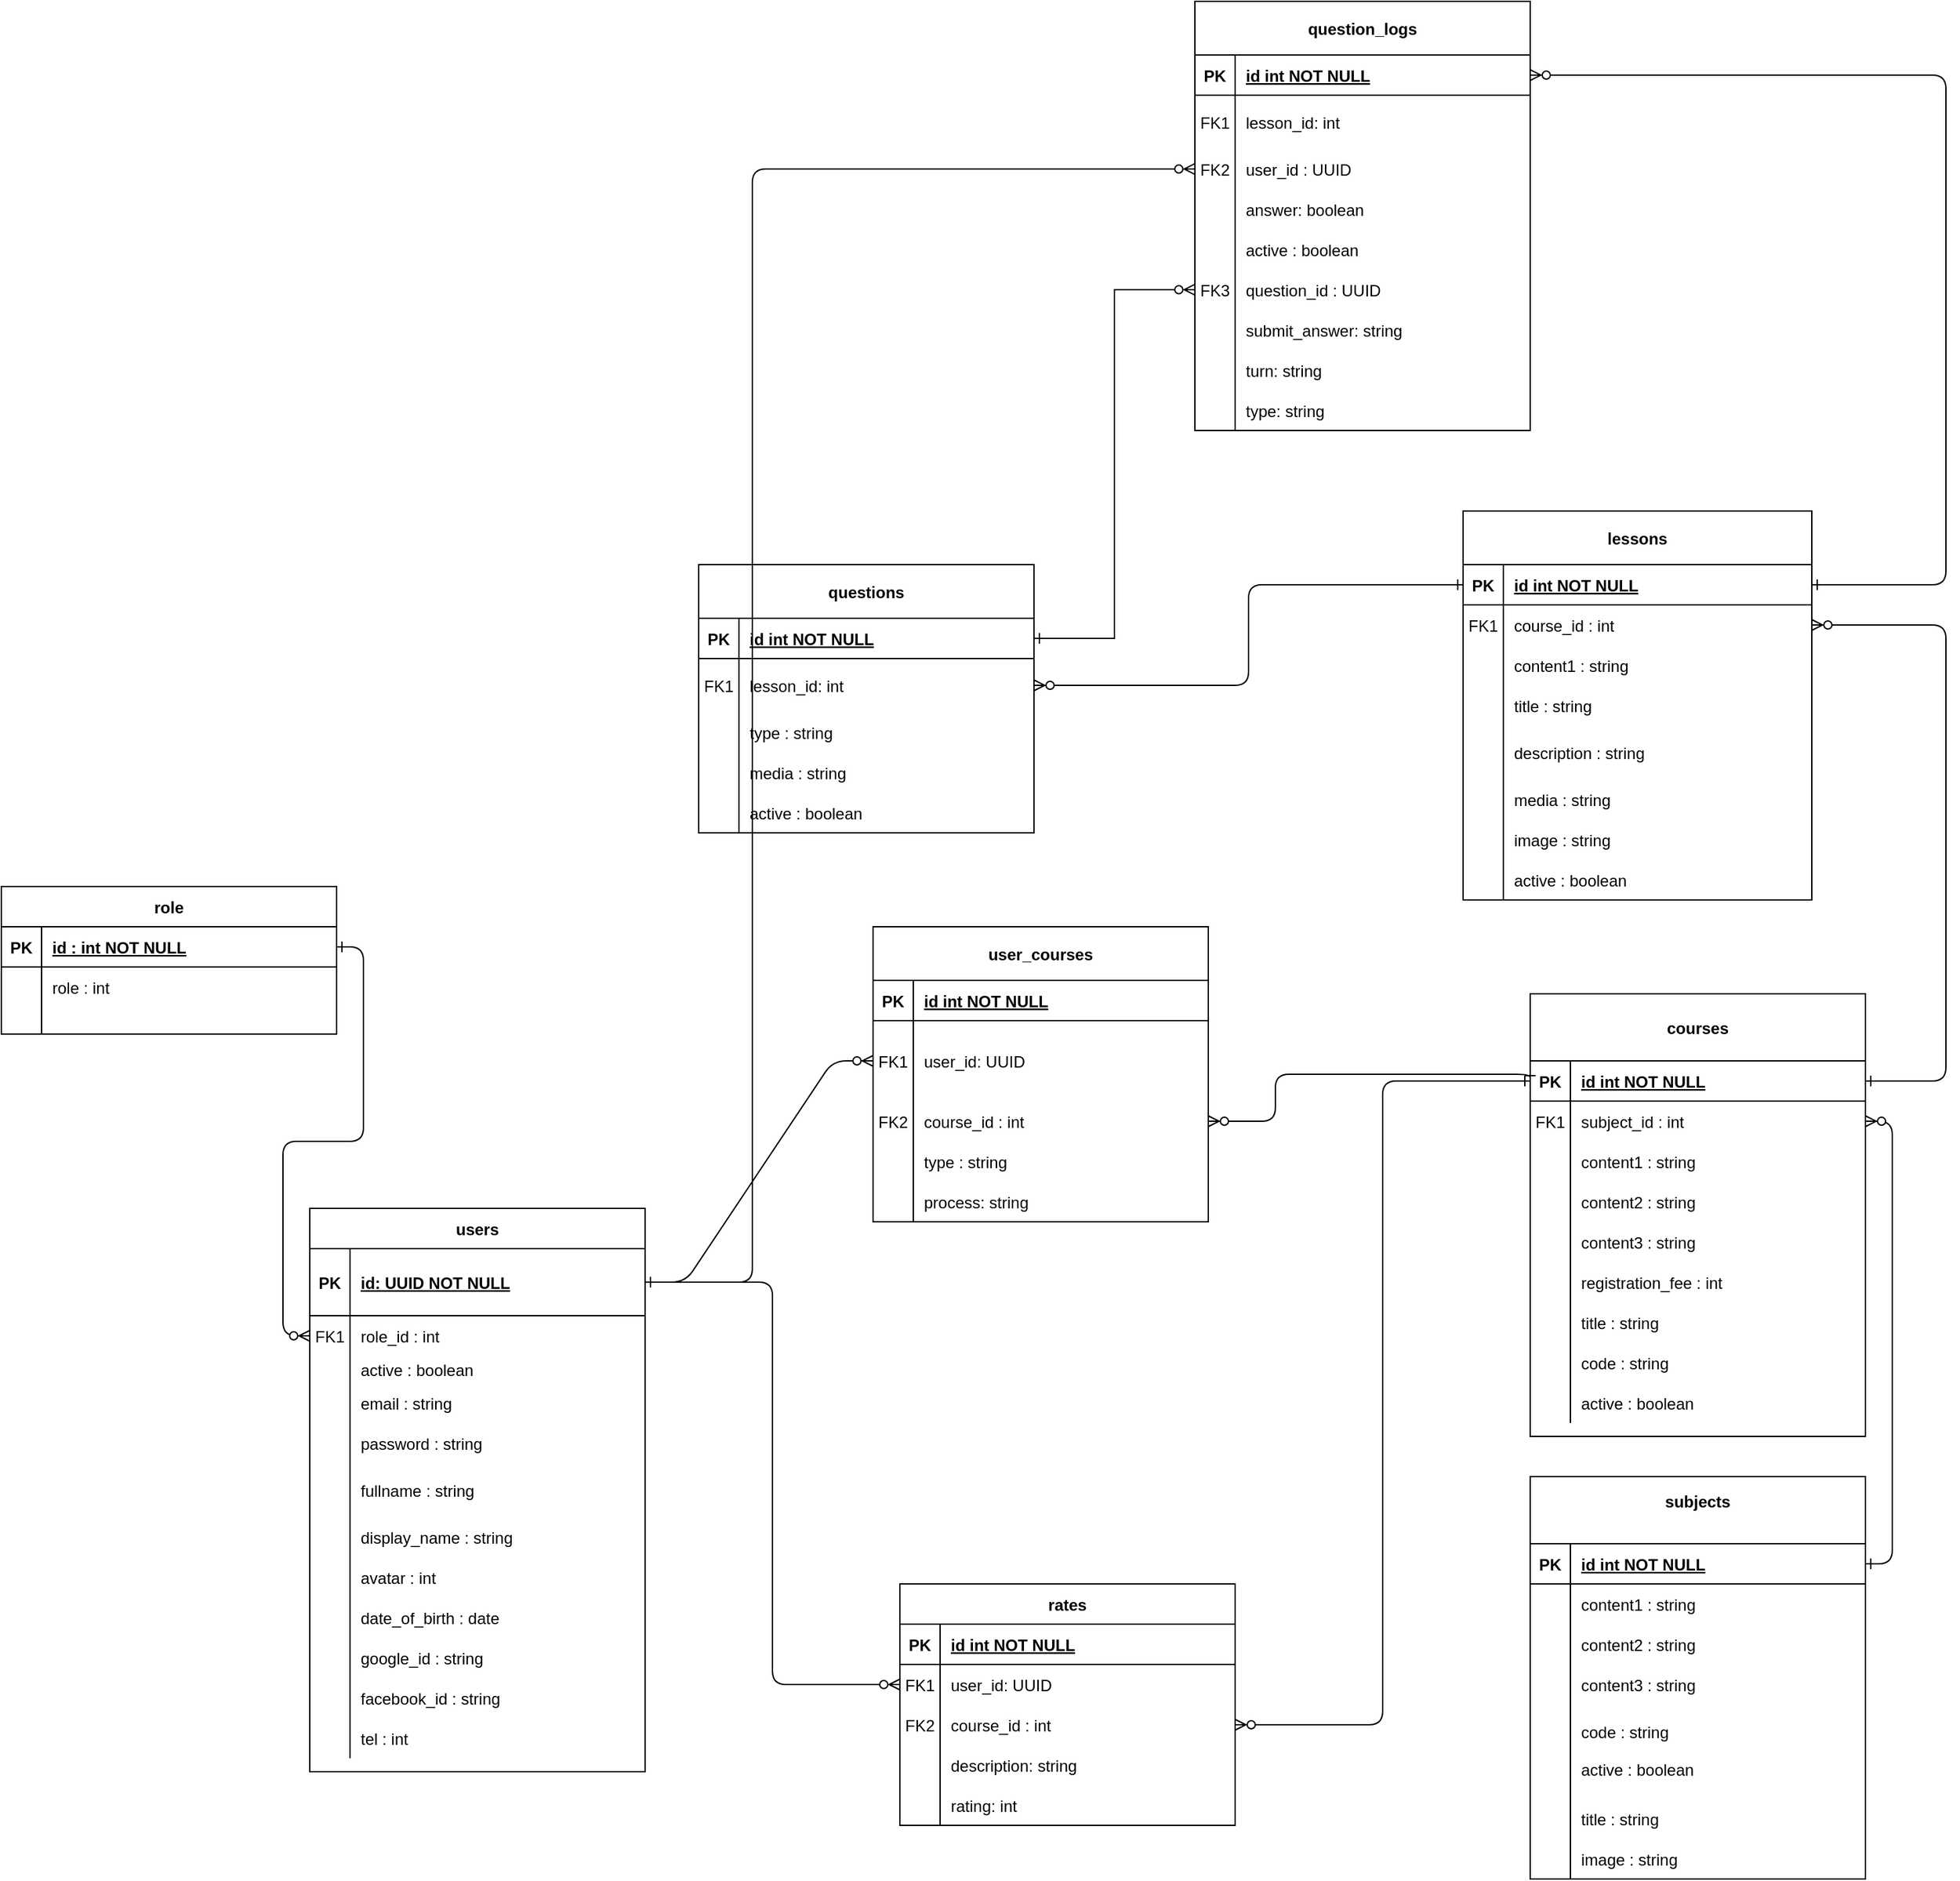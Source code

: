 <mxfile version="15.5.8" type="github">
  <diagram id="R2lEEEUBdFMjLlhIrx00" name="Page-1">
    <mxGraphModel dx="2444" dy="2033" grid="1" gridSize="10" guides="1" tooltips="1" connect="1" arrows="1" fold="1" page="1" pageScale="1" pageWidth="850" pageHeight="1100" math="0" shadow="0" extFonts="Permanent Marker^https://fonts.googleapis.com/css?family=Permanent+Marker">
      <root>
        <mxCell id="0" />
        <mxCell id="1" parent="0" />
        <mxCell id="C-vyLk0tnHw3VtMMgP7b-1" value="" style="edgeStyle=entityRelationEdgeStyle;endArrow=ERzeroToMany;startArrow=ERone;endFill=1;startFill=0;" parent="1" source="C-vyLk0tnHw3VtMMgP7b-24" target="C-vyLk0tnHw3VtMMgP7b-6" edge="1">
          <mxGeometry width="100" height="100" relative="1" as="geometry">
            <mxPoint x="340" y="720" as="sourcePoint" />
            <mxPoint x="440" y="620" as="targetPoint" />
          </mxGeometry>
        </mxCell>
        <mxCell id="C-vyLk0tnHw3VtMMgP7b-2" value="user_courses" style="shape=table;startSize=40;container=1;collapsible=1;childLayout=tableLayout;fixedRows=1;rowLines=0;fontStyle=1;align=center;resizeLast=1;" parent="1" vertex="1">
          <mxGeometry x="-80" y="-210" width="250" height="220" as="geometry" />
        </mxCell>
        <mxCell id="C-vyLk0tnHw3VtMMgP7b-3" value="" style="shape=partialRectangle;collapsible=0;dropTarget=0;pointerEvents=0;fillColor=none;points=[[0,0.5],[1,0.5]];portConstraint=eastwest;top=0;left=0;right=0;bottom=1;" parent="C-vyLk0tnHw3VtMMgP7b-2" vertex="1">
          <mxGeometry y="40" width="250" height="30" as="geometry" />
        </mxCell>
        <mxCell id="C-vyLk0tnHw3VtMMgP7b-4" value="PK" style="shape=partialRectangle;overflow=hidden;connectable=0;fillColor=none;top=0;left=0;bottom=0;right=0;fontStyle=1;" parent="C-vyLk0tnHw3VtMMgP7b-3" vertex="1">
          <mxGeometry width="30" height="30" as="geometry">
            <mxRectangle width="30" height="30" as="alternateBounds" />
          </mxGeometry>
        </mxCell>
        <mxCell id="C-vyLk0tnHw3VtMMgP7b-5" value="id int NOT NULL " style="shape=partialRectangle;overflow=hidden;connectable=0;fillColor=none;top=0;left=0;bottom=0;right=0;align=left;spacingLeft=6;fontStyle=5;" parent="C-vyLk0tnHw3VtMMgP7b-3" vertex="1">
          <mxGeometry x="30" width="220" height="30" as="geometry">
            <mxRectangle width="220" height="30" as="alternateBounds" />
          </mxGeometry>
        </mxCell>
        <mxCell id="C-vyLk0tnHw3VtMMgP7b-6" value="" style="shape=partialRectangle;collapsible=0;dropTarget=0;pointerEvents=0;fillColor=none;points=[[0,0.5],[1,0.5]];portConstraint=eastwest;top=0;left=0;right=0;bottom=0;" parent="C-vyLk0tnHw3VtMMgP7b-2" vertex="1">
          <mxGeometry y="70" width="250" height="60" as="geometry" />
        </mxCell>
        <mxCell id="C-vyLk0tnHw3VtMMgP7b-7" value="FK1" style="shape=partialRectangle;overflow=hidden;connectable=0;fillColor=none;top=0;left=0;bottom=0;right=0;" parent="C-vyLk0tnHw3VtMMgP7b-6" vertex="1">
          <mxGeometry width="30" height="60" as="geometry">
            <mxRectangle width="30" height="60" as="alternateBounds" />
          </mxGeometry>
        </mxCell>
        <mxCell id="C-vyLk0tnHw3VtMMgP7b-8" value="user_id:  UUID " style="shape=partialRectangle;overflow=hidden;connectable=0;fillColor=none;top=0;left=0;bottom=0;right=0;align=left;spacingLeft=6;" parent="C-vyLk0tnHw3VtMMgP7b-6" vertex="1">
          <mxGeometry x="30" width="220" height="60" as="geometry">
            <mxRectangle width="220" height="60" as="alternateBounds" />
          </mxGeometry>
        </mxCell>
        <mxCell id="C-vyLk0tnHw3VtMMgP7b-9" value="" style="shape=partialRectangle;collapsible=0;dropTarget=0;pointerEvents=0;fillColor=none;points=[[0,0.5],[1,0.5]];portConstraint=eastwest;top=0;left=0;right=0;bottom=0;" parent="C-vyLk0tnHw3VtMMgP7b-2" vertex="1">
          <mxGeometry y="130" width="250" height="30" as="geometry" />
        </mxCell>
        <mxCell id="C-vyLk0tnHw3VtMMgP7b-10" value="FK2" style="shape=partialRectangle;overflow=hidden;connectable=0;fillColor=none;top=0;left=0;bottom=0;right=0;" parent="C-vyLk0tnHw3VtMMgP7b-9" vertex="1">
          <mxGeometry width="30" height="30" as="geometry">
            <mxRectangle width="30" height="30" as="alternateBounds" />
          </mxGeometry>
        </mxCell>
        <mxCell id="C-vyLk0tnHw3VtMMgP7b-11" value="course_id : int " style="shape=partialRectangle;overflow=hidden;connectable=0;fillColor=none;top=0;left=0;bottom=0;right=0;align=left;spacingLeft=6;" parent="C-vyLk0tnHw3VtMMgP7b-9" vertex="1">
          <mxGeometry x="30" width="220" height="30" as="geometry">
            <mxRectangle width="220" height="30" as="alternateBounds" />
          </mxGeometry>
        </mxCell>
        <mxCell id="ZjEtAOPBJJzubItrt7-r-61" value="" style="shape=partialRectangle;collapsible=0;dropTarget=0;pointerEvents=0;fillColor=none;points=[[0,0.5],[1,0.5]];portConstraint=eastwest;top=0;left=0;right=0;bottom=0;" parent="C-vyLk0tnHw3VtMMgP7b-2" vertex="1">
          <mxGeometry y="160" width="250" height="30" as="geometry" />
        </mxCell>
        <mxCell id="ZjEtAOPBJJzubItrt7-r-62" value="" style="shape=partialRectangle;overflow=hidden;connectable=0;fillColor=none;top=0;left=0;bottom=0;right=0;" parent="ZjEtAOPBJJzubItrt7-r-61" vertex="1">
          <mxGeometry width="30" height="30" as="geometry">
            <mxRectangle width="30" height="30" as="alternateBounds" />
          </mxGeometry>
        </mxCell>
        <mxCell id="ZjEtAOPBJJzubItrt7-r-63" value="type : string" style="shape=partialRectangle;overflow=hidden;connectable=0;fillColor=none;top=0;left=0;bottom=0;right=0;align=left;spacingLeft=6;" parent="ZjEtAOPBJJzubItrt7-r-61" vertex="1">
          <mxGeometry x="30" width="220" height="30" as="geometry">
            <mxRectangle width="220" height="30" as="alternateBounds" />
          </mxGeometry>
        </mxCell>
        <mxCell id="ZjEtAOPBJJzubItrt7-r-64" value="" style="shape=partialRectangle;collapsible=0;dropTarget=0;pointerEvents=0;fillColor=none;points=[[0,0.5],[1,0.5]];portConstraint=eastwest;top=0;left=0;right=0;bottom=0;" parent="C-vyLk0tnHw3VtMMgP7b-2" vertex="1">
          <mxGeometry y="190" width="250" height="30" as="geometry" />
        </mxCell>
        <mxCell id="ZjEtAOPBJJzubItrt7-r-65" value="" style="shape=partialRectangle;overflow=hidden;connectable=0;fillColor=none;top=0;left=0;bottom=0;right=0;" parent="ZjEtAOPBJJzubItrt7-r-64" vertex="1">
          <mxGeometry width="30" height="30" as="geometry">
            <mxRectangle width="30" height="30" as="alternateBounds" />
          </mxGeometry>
        </mxCell>
        <mxCell id="ZjEtAOPBJJzubItrt7-r-66" value="process: string" style="shape=partialRectangle;overflow=hidden;connectable=0;fillColor=none;top=0;left=0;bottom=0;right=0;align=left;spacingLeft=6;" parent="ZjEtAOPBJJzubItrt7-r-64" vertex="1">
          <mxGeometry x="30" width="220" height="30" as="geometry">
            <mxRectangle width="220" height="30" as="alternateBounds" />
          </mxGeometry>
        </mxCell>
        <mxCell id="C-vyLk0tnHw3VtMMgP7b-13" value="courses" style="shape=table;startSize=50;container=1;collapsible=1;childLayout=tableLayout;fixedRows=1;rowLines=0;fontStyle=1;align=center;resizeLast=1;" parent="1" vertex="1">
          <mxGeometry x="410" y="-160" width="250" height="330" as="geometry" />
        </mxCell>
        <mxCell id="C-vyLk0tnHw3VtMMgP7b-14" value="" style="shape=partialRectangle;collapsible=0;dropTarget=0;pointerEvents=0;fillColor=none;points=[[0,0.5],[1,0.5]];portConstraint=eastwest;top=0;left=0;right=0;bottom=1;" parent="C-vyLk0tnHw3VtMMgP7b-13" vertex="1">
          <mxGeometry y="50" width="250" height="30" as="geometry" />
        </mxCell>
        <mxCell id="C-vyLk0tnHw3VtMMgP7b-15" value="PK" style="shape=partialRectangle;overflow=hidden;connectable=0;fillColor=none;top=0;left=0;bottom=0;right=0;fontStyle=1;" parent="C-vyLk0tnHw3VtMMgP7b-14" vertex="1">
          <mxGeometry width="30" height="30" as="geometry">
            <mxRectangle width="30" height="30" as="alternateBounds" />
          </mxGeometry>
        </mxCell>
        <mxCell id="C-vyLk0tnHw3VtMMgP7b-16" value="id int NOT NULL " style="shape=partialRectangle;overflow=hidden;connectable=0;fillColor=none;top=0;left=0;bottom=0;right=0;align=left;spacingLeft=6;fontStyle=5;" parent="C-vyLk0tnHw3VtMMgP7b-14" vertex="1">
          <mxGeometry x="30" width="220" height="30" as="geometry">
            <mxRectangle width="220" height="30" as="alternateBounds" />
          </mxGeometry>
        </mxCell>
        <mxCell id="C-vyLk0tnHw3VtMMgP7b-17" value="" style="shape=partialRectangle;collapsible=0;dropTarget=0;pointerEvents=0;fillColor=none;points=[[0,0.5],[1,0.5]];portConstraint=eastwest;top=0;left=0;right=0;bottom=0;" parent="C-vyLk0tnHw3VtMMgP7b-13" vertex="1">
          <mxGeometry y="80" width="250" height="30" as="geometry" />
        </mxCell>
        <mxCell id="C-vyLk0tnHw3VtMMgP7b-18" value="FK1" style="shape=partialRectangle;overflow=hidden;connectable=0;fillColor=none;top=0;left=0;bottom=0;right=0;" parent="C-vyLk0tnHw3VtMMgP7b-17" vertex="1">
          <mxGeometry width="30" height="30" as="geometry">
            <mxRectangle width="30" height="30" as="alternateBounds" />
          </mxGeometry>
        </mxCell>
        <mxCell id="C-vyLk0tnHw3VtMMgP7b-19" value="subject_id : int" style="shape=partialRectangle;overflow=hidden;connectable=0;fillColor=none;top=0;left=0;bottom=0;right=0;align=left;spacingLeft=6;" parent="C-vyLk0tnHw3VtMMgP7b-17" vertex="1">
          <mxGeometry x="30" width="220" height="30" as="geometry">
            <mxRectangle width="220" height="30" as="alternateBounds" />
          </mxGeometry>
        </mxCell>
        <mxCell id="C-vyLk0tnHw3VtMMgP7b-20" value="" style="shape=partialRectangle;collapsible=0;dropTarget=0;pointerEvents=0;fillColor=none;points=[[0,0.5],[1,0.5]];portConstraint=eastwest;top=0;left=0;right=0;bottom=0;" parent="C-vyLk0tnHw3VtMMgP7b-13" vertex="1">
          <mxGeometry y="110" width="250" height="30" as="geometry" />
        </mxCell>
        <mxCell id="C-vyLk0tnHw3VtMMgP7b-21" value="" style="shape=partialRectangle;overflow=hidden;connectable=0;fillColor=none;top=0;left=0;bottom=0;right=0;" parent="C-vyLk0tnHw3VtMMgP7b-20" vertex="1">
          <mxGeometry width="30" height="30" as="geometry">
            <mxRectangle width="30" height="30" as="alternateBounds" />
          </mxGeometry>
        </mxCell>
        <mxCell id="C-vyLk0tnHw3VtMMgP7b-22" value="content1 : string" style="shape=partialRectangle;overflow=hidden;connectable=0;fillColor=none;top=0;left=0;bottom=0;right=0;align=left;spacingLeft=6;" parent="C-vyLk0tnHw3VtMMgP7b-20" vertex="1">
          <mxGeometry x="30" width="220" height="30" as="geometry">
            <mxRectangle width="220" height="30" as="alternateBounds" />
          </mxGeometry>
        </mxCell>
        <mxCell id="ZjEtAOPBJJzubItrt7-r-67" value="" style="shape=partialRectangle;collapsible=0;dropTarget=0;pointerEvents=0;fillColor=none;points=[[0,0.5],[1,0.5]];portConstraint=eastwest;top=0;left=0;right=0;bottom=0;" parent="C-vyLk0tnHw3VtMMgP7b-13" vertex="1">
          <mxGeometry y="140" width="250" height="30" as="geometry" />
        </mxCell>
        <mxCell id="ZjEtAOPBJJzubItrt7-r-68" value="" style="shape=partialRectangle;overflow=hidden;connectable=0;fillColor=none;top=0;left=0;bottom=0;right=0;" parent="ZjEtAOPBJJzubItrt7-r-67" vertex="1">
          <mxGeometry width="30" height="30" as="geometry">
            <mxRectangle width="30" height="30" as="alternateBounds" />
          </mxGeometry>
        </mxCell>
        <mxCell id="ZjEtAOPBJJzubItrt7-r-69" value="content2 : string" style="shape=partialRectangle;overflow=hidden;connectable=0;fillColor=none;top=0;left=0;bottom=0;right=0;align=left;spacingLeft=6;" parent="ZjEtAOPBJJzubItrt7-r-67" vertex="1">
          <mxGeometry x="30" width="220" height="30" as="geometry">
            <mxRectangle width="220" height="30" as="alternateBounds" />
          </mxGeometry>
        </mxCell>
        <mxCell id="ZjEtAOPBJJzubItrt7-r-70" value="" style="shape=partialRectangle;collapsible=0;dropTarget=0;pointerEvents=0;fillColor=none;points=[[0,0.5],[1,0.5]];portConstraint=eastwest;top=0;left=0;right=0;bottom=0;" parent="C-vyLk0tnHw3VtMMgP7b-13" vertex="1">
          <mxGeometry y="170" width="250" height="30" as="geometry" />
        </mxCell>
        <mxCell id="ZjEtAOPBJJzubItrt7-r-71" value="" style="shape=partialRectangle;overflow=hidden;connectable=0;fillColor=none;top=0;left=0;bottom=0;right=0;" parent="ZjEtAOPBJJzubItrt7-r-70" vertex="1">
          <mxGeometry width="30" height="30" as="geometry">
            <mxRectangle width="30" height="30" as="alternateBounds" />
          </mxGeometry>
        </mxCell>
        <mxCell id="ZjEtAOPBJJzubItrt7-r-72" value="content3 : string" style="shape=partialRectangle;overflow=hidden;connectable=0;fillColor=none;top=0;left=0;bottom=0;right=0;align=left;spacingLeft=6;" parent="ZjEtAOPBJJzubItrt7-r-70" vertex="1">
          <mxGeometry x="30" width="220" height="30" as="geometry">
            <mxRectangle width="220" height="30" as="alternateBounds" />
          </mxGeometry>
        </mxCell>
        <mxCell id="ZjEtAOPBJJzubItrt7-r-86" value="" style="shape=partialRectangle;collapsible=0;dropTarget=0;pointerEvents=0;fillColor=none;points=[[0,0.5],[1,0.5]];portConstraint=eastwest;top=0;left=0;right=0;bottom=0;" parent="C-vyLk0tnHw3VtMMgP7b-13" vertex="1">
          <mxGeometry y="200" width="250" height="30" as="geometry" />
        </mxCell>
        <mxCell id="ZjEtAOPBJJzubItrt7-r-87" value="" style="shape=partialRectangle;overflow=hidden;connectable=0;fillColor=none;top=0;left=0;bottom=0;right=0;" parent="ZjEtAOPBJJzubItrt7-r-86" vertex="1">
          <mxGeometry width="30" height="30" as="geometry">
            <mxRectangle width="30" height="30" as="alternateBounds" />
          </mxGeometry>
        </mxCell>
        <mxCell id="ZjEtAOPBJJzubItrt7-r-88" value="registration_fee : int" style="shape=partialRectangle;overflow=hidden;connectable=0;fillColor=none;top=0;left=0;bottom=0;right=0;align=left;spacingLeft=6;" parent="ZjEtAOPBJJzubItrt7-r-86" vertex="1">
          <mxGeometry x="30" width="220" height="30" as="geometry">
            <mxRectangle width="220" height="30" as="alternateBounds" />
          </mxGeometry>
        </mxCell>
        <mxCell id="ZjEtAOPBJJzubItrt7-r-76" value="" style="shape=partialRectangle;collapsible=0;dropTarget=0;pointerEvents=0;fillColor=none;points=[[0,0.5],[1,0.5]];portConstraint=eastwest;top=0;left=0;right=0;bottom=0;" parent="C-vyLk0tnHw3VtMMgP7b-13" vertex="1">
          <mxGeometry y="230" width="250" height="30" as="geometry" />
        </mxCell>
        <mxCell id="ZjEtAOPBJJzubItrt7-r-77" value="" style="shape=partialRectangle;overflow=hidden;connectable=0;fillColor=none;top=0;left=0;bottom=0;right=0;" parent="ZjEtAOPBJJzubItrt7-r-76" vertex="1">
          <mxGeometry width="30" height="30" as="geometry">
            <mxRectangle width="30" height="30" as="alternateBounds" />
          </mxGeometry>
        </mxCell>
        <mxCell id="ZjEtAOPBJJzubItrt7-r-78" value="title : string" style="shape=partialRectangle;overflow=hidden;connectable=0;fillColor=none;top=0;left=0;bottom=0;right=0;align=left;spacingLeft=6;" parent="ZjEtAOPBJJzubItrt7-r-76" vertex="1">
          <mxGeometry x="30" width="220" height="30" as="geometry">
            <mxRectangle width="220" height="30" as="alternateBounds" />
          </mxGeometry>
        </mxCell>
        <mxCell id="ZjEtAOPBJJzubItrt7-r-79" value="" style="shape=partialRectangle;collapsible=0;dropTarget=0;pointerEvents=0;fillColor=none;points=[[0,0.5],[1,0.5]];portConstraint=eastwest;top=0;left=0;right=0;bottom=0;" parent="C-vyLk0tnHw3VtMMgP7b-13" vertex="1">
          <mxGeometry y="260" width="250" height="30" as="geometry" />
        </mxCell>
        <mxCell id="ZjEtAOPBJJzubItrt7-r-80" value="" style="shape=partialRectangle;overflow=hidden;connectable=0;fillColor=none;top=0;left=0;bottom=0;right=0;" parent="ZjEtAOPBJJzubItrt7-r-79" vertex="1">
          <mxGeometry width="30" height="30" as="geometry">
            <mxRectangle width="30" height="30" as="alternateBounds" />
          </mxGeometry>
        </mxCell>
        <mxCell id="ZjEtAOPBJJzubItrt7-r-81" value="code  : string" style="shape=partialRectangle;overflow=hidden;connectable=0;fillColor=none;top=0;left=0;bottom=0;right=0;align=left;spacingLeft=6;" parent="ZjEtAOPBJJzubItrt7-r-79" vertex="1">
          <mxGeometry x="30" width="220" height="30" as="geometry">
            <mxRectangle width="220" height="30" as="alternateBounds" />
          </mxGeometry>
        </mxCell>
        <mxCell id="ZjEtAOPBJJzubItrt7-r-82" value="" style="shape=partialRectangle;collapsible=0;dropTarget=0;pointerEvents=0;fillColor=none;points=[[0,0.5],[1,0.5]];portConstraint=eastwest;top=0;left=0;right=0;bottom=0;" parent="C-vyLk0tnHw3VtMMgP7b-13" vertex="1">
          <mxGeometry y="290" width="250" height="30" as="geometry" />
        </mxCell>
        <mxCell id="ZjEtAOPBJJzubItrt7-r-83" value="" style="shape=partialRectangle;overflow=hidden;connectable=0;fillColor=none;top=0;left=0;bottom=0;right=0;" parent="ZjEtAOPBJJzubItrt7-r-82" vertex="1">
          <mxGeometry width="30" height="30" as="geometry">
            <mxRectangle width="30" height="30" as="alternateBounds" />
          </mxGeometry>
        </mxCell>
        <mxCell id="ZjEtAOPBJJzubItrt7-r-84" value="active : boolean" style="shape=partialRectangle;overflow=hidden;connectable=0;fillColor=none;top=0;left=0;bottom=0;right=0;align=left;spacingLeft=6;" parent="ZjEtAOPBJJzubItrt7-r-82" vertex="1">
          <mxGeometry x="30" width="220" height="30" as="geometry">
            <mxRectangle width="220" height="30" as="alternateBounds" />
          </mxGeometry>
        </mxCell>
        <mxCell id="C-vyLk0tnHw3VtMMgP7b-23" value="users" style="shape=table;startSize=30;container=1;collapsible=1;childLayout=tableLayout;fixedRows=1;rowLines=0;fontStyle=1;align=center;resizeLast=1;" parent="1" vertex="1">
          <mxGeometry x="-500" width="250" height="420" as="geometry" />
        </mxCell>
        <mxCell id="C-vyLk0tnHw3VtMMgP7b-24" value="" style="shape=partialRectangle;collapsible=0;dropTarget=0;pointerEvents=0;fillColor=none;points=[[0,0.5],[1,0.5]];portConstraint=eastwest;top=0;left=0;right=0;bottom=1;" parent="C-vyLk0tnHw3VtMMgP7b-23" vertex="1">
          <mxGeometry y="30" width="250" height="50" as="geometry" />
        </mxCell>
        <mxCell id="C-vyLk0tnHw3VtMMgP7b-25" value="PK" style="shape=partialRectangle;overflow=hidden;connectable=0;fillColor=none;top=0;left=0;bottom=0;right=0;fontStyle=1;" parent="C-vyLk0tnHw3VtMMgP7b-24" vertex="1">
          <mxGeometry width="30" height="50" as="geometry">
            <mxRectangle width="30" height="50" as="alternateBounds" />
          </mxGeometry>
        </mxCell>
        <mxCell id="C-vyLk0tnHw3VtMMgP7b-26" value="id: UUID NOT NULL " style="shape=partialRectangle;overflow=hidden;connectable=0;fillColor=none;top=0;left=0;bottom=0;right=0;align=left;spacingLeft=6;fontStyle=5;" parent="C-vyLk0tnHw3VtMMgP7b-24" vertex="1">
          <mxGeometry x="30" width="220" height="50" as="geometry">
            <mxRectangle width="220" height="50" as="alternateBounds" />
          </mxGeometry>
        </mxCell>
        <mxCell id="C-vyLk0tnHw3VtMMgP7b-27" value="" style="shape=partialRectangle;collapsible=0;dropTarget=0;pointerEvents=0;fillColor=none;points=[[0,0.5],[1,0.5]];portConstraint=eastwest;top=0;left=0;right=0;bottom=0;" parent="C-vyLk0tnHw3VtMMgP7b-23" vertex="1">
          <mxGeometry y="80" width="250" height="30" as="geometry" />
        </mxCell>
        <mxCell id="C-vyLk0tnHw3VtMMgP7b-28" value="FK1" style="shape=partialRectangle;overflow=hidden;connectable=0;fillColor=none;top=0;left=0;bottom=0;right=0;" parent="C-vyLk0tnHw3VtMMgP7b-27" vertex="1">
          <mxGeometry width="30" height="30" as="geometry">
            <mxRectangle width="30" height="30" as="alternateBounds" />
          </mxGeometry>
        </mxCell>
        <mxCell id="C-vyLk0tnHw3VtMMgP7b-29" value="role_id : int " style="shape=partialRectangle;overflow=hidden;connectable=0;fillColor=none;top=0;left=0;bottom=0;right=0;align=left;spacingLeft=6;" parent="C-vyLk0tnHw3VtMMgP7b-27" vertex="1">
          <mxGeometry x="30" width="220" height="30" as="geometry">
            <mxRectangle width="220" height="30" as="alternateBounds" />
          </mxGeometry>
        </mxCell>
        <mxCell id="ZjEtAOPBJJzubItrt7-r-8" value="" style="shape=partialRectangle;collapsible=0;dropTarget=0;pointerEvents=0;fillColor=none;points=[[0,0.5],[1,0.5]];portConstraint=eastwest;top=0;left=0;right=0;bottom=0;" parent="C-vyLk0tnHw3VtMMgP7b-23" vertex="1">
          <mxGeometry y="110" width="250" height="20" as="geometry" />
        </mxCell>
        <mxCell id="ZjEtAOPBJJzubItrt7-r-9" value="" style="shape=partialRectangle;overflow=hidden;connectable=0;fillColor=none;top=0;left=0;bottom=0;right=0;" parent="ZjEtAOPBJJzubItrt7-r-8" vertex="1">
          <mxGeometry width="30" height="20" as="geometry">
            <mxRectangle width="30" height="20" as="alternateBounds" />
          </mxGeometry>
        </mxCell>
        <mxCell id="ZjEtAOPBJJzubItrt7-r-10" value="active : boolean " style="shape=partialRectangle;overflow=hidden;connectable=0;fillColor=none;top=0;left=0;bottom=0;right=0;align=left;spacingLeft=6;" parent="ZjEtAOPBJJzubItrt7-r-8" vertex="1">
          <mxGeometry x="30" width="220" height="20" as="geometry">
            <mxRectangle width="220" height="20" as="alternateBounds" />
          </mxGeometry>
        </mxCell>
        <mxCell id="ZjEtAOPBJJzubItrt7-r-11" value="" style="shape=partialRectangle;collapsible=0;dropTarget=0;pointerEvents=0;fillColor=none;points=[[0,0.5],[1,0.5]];portConstraint=eastwest;top=0;left=0;right=0;bottom=0;" parent="C-vyLk0tnHw3VtMMgP7b-23" vertex="1">
          <mxGeometry y="130" width="250" height="30" as="geometry" />
        </mxCell>
        <mxCell id="ZjEtAOPBJJzubItrt7-r-12" value="" style="shape=partialRectangle;overflow=hidden;connectable=0;fillColor=none;top=0;left=0;bottom=0;right=0;" parent="ZjEtAOPBJJzubItrt7-r-11" vertex="1">
          <mxGeometry width="30" height="30" as="geometry">
            <mxRectangle width="30" height="30" as="alternateBounds" />
          </mxGeometry>
        </mxCell>
        <mxCell id="ZjEtAOPBJJzubItrt7-r-13" value="email : string" style="shape=partialRectangle;overflow=hidden;connectable=0;fillColor=none;top=0;left=0;bottom=0;right=0;align=left;spacingLeft=6;" parent="ZjEtAOPBJJzubItrt7-r-11" vertex="1">
          <mxGeometry x="30" width="220" height="30" as="geometry">
            <mxRectangle width="220" height="30" as="alternateBounds" />
          </mxGeometry>
        </mxCell>
        <mxCell id="ZjEtAOPBJJzubItrt7-r-14" value="" style="shape=partialRectangle;collapsible=0;dropTarget=0;pointerEvents=0;fillColor=none;points=[[0,0.5],[1,0.5]];portConstraint=eastwest;top=0;left=0;right=0;bottom=0;" parent="C-vyLk0tnHw3VtMMgP7b-23" vertex="1">
          <mxGeometry y="160" width="250" height="30" as="geometry" />
        </mxCell>
        <mxCell id="ZjEtAOPBJJzubItrt7-r-15" value="" style="shape=partialRectangle;overflow=hidden;connectable=0;fillColor=none;top=0;left=0;bottom=0;right=0;" parent="ZjEtAOPBJJzubItrt7-r-14" vertex="1">
          <mxGeometry width="30" height="30" as="geometry">
            <mxRectangle width="30" height="30" as="alternateBounds" />
          </mxGeometry>
        </mxCell>
        <mxCell id="ZjEtAOPBJJzubItrt7-r-16" value="password : string" style="shape=partialRectangle;overflow=hidden;connectable=0;fillColor=none;top=0;left=0;bottom=0;right=0;align=left;spacingLeft=6;" parent="ZjEtAOPBJJzubItrt7-r-14" vertex="1">
          <mxGeometry x="30" width="220" height="30" as="geometry">
            <mxRectangle width="220" height="30" as="alternateBounds" />
          </mxGeometry>
        </mxCell>
        <mxCell id="ZjEtAOPBJJzubItrt7-r-17" value="" style="shape=partialRectangle;collapsible=0;dropTarget=0;pointerEvents=0;fillColor=none;points=[[0,0.5],[1,0.5]];portConstraint=eastwest;top=0;left=0;right=0;bottom=0;" parent="C-vyLk0tnHw3VtMMgP7b-23" vertex="1">
          <mxGeometry y="190" width="250" height="40" as="geometry" />
        </mxCell>
        <mxCell id="ZjEtAOPBJJzubItrt7-r-18" value="" style="shape=partialRectangle;overflow=hidden;connectable=0;fillColor=none;top=0;left=0;bottom=0;right=0;" parent="ZjEtAOPBJJzubItrt7-r-17" vertex="1">
          <mxGeometry width="30" height="40" as="geometry">
            <mxRectangle width="30" height="40" as="alternateBounds" />
          </mxGeometry>
        </mxCell>
        <mxCell id="ZjEtAOPBJJzubItrt7-r-19" value="fullname : string" style="shape=partialRectangle;overflow=hidden;connectable=0;fillColor=none;top=0;left=0;bottom=0;right=0;align=left;spacingLeft=6;" parent="ZjEtAOPBJJzubItrt7-r-17" vertex="1">
          <mxGeometry x="30" width="220" height="40" as="geometry">
            <mxRectangle width="220" height="40" as="alternateBounds" />
          </mxGeometry>
        </mxCell>
        <mxCell id="ZjEtAOPBJJzubItrt7-r-20" value="" style="shape=partialRectangle;collapsible=0;dropTarget=0;pointerEvents=0;fillColor=none;points=[[0,0.5],[1,0.5]];portConstraint=eastwest;top=0;left=0;right=0;bottom=0;" parent="C-vyLk0tnHw3VtMMgP7b-23" vertex="1">
          <mxGeometry y="230" width="250" height="30" as="geometry" />
        </mxCell>
        <mxCell id="ZjEtAOPBJJzubItrt7-r-21" value="" style="shape=partialRectangle;overflow=hidden;connectable=0;fillColor=none;top=0;left=0;bottom=0;right=0;" parent="ZjEtAOPBJJzubItrt7-r-20" vertex="1">
          <mxGeometry width="30" height="30" as="geometry">
            <mxRectangle width="30" height="30" as="alternateBounds" />
          </mxGeometry>
        </mxCell>
        <mxCell id="ZjEtAOPBJJzubItrt7-r-22" value="display_name : string" style="shape=partialRectangle;overflow=hidden;connectable=0;fillColor=none;top=0;left=0;bottom=0;right=0;align=left;spacingLeft=6;" parent="ZjEtAOPBJJzubItrt7-r-20" vertex="1">
          <mxGeometry x="30" width="220" height="30" as="geometry">
            <mxRectangle width="220" height="30" as="alternateBounds" />
          </mxGeometry>
        </mxCell>
        <mxCell id="ZjEtAOPBJJzubItrt7-r-26" value="" style="shape=partialRectangle;collapsible=0;dropTarget=0;pointerEvents=0;fillColor=none;points=[[0,0.5],[1,0.5]];portConstraint=eastwest;top=0;left=0;right=0;bottom=0;" parent="C-vyLk0tnHw3VtMMgP7b-23" vertex="1">
          <mxGeometry y="260" width="250" height="30" as="geometry" />
        </mxCell>
        <mxCell id="ZjEtAOPBJJzubItrt7-r-27" value="" style="shape=partialRectangle;overflow=hidden;connectable=0;fillColor=none;top=0;left=0;bottom=0;right=0;" parent="ZjEtAOPBJJzubItrt7-r-26" vertex="1">
          <mxGeometry width="30" height="30" as="geometry">
            <mxRectangle width="30" height="30" as="alternateBounds" />
          </mxGeometry>
        </mxCell>
        <mxCell id="ZjEtAOPBJJzubItrt7-r-28" value="avatar : int" style="shape=partialRectangle;overflow=hidden;connectable=0;fillColor=none;top=0;left=0;bottom=0;right=0;align=left;spacingLeft=6;" parent="ZjEtAOPBJJzubItrt7-r-26" vertex="1">
          <mxGeometry x="30" width="220" height="30" as="geometry">
            <mxRectangle width="220" height="30" as="alternateBounds" />
          </mxGeometry>
        </mxCell>
        <mxCell id="ZjEtAOPBJJzubItrt7-r-29" value="" style="shape=partialRectangle;collapsible=0;dropTarget=0;pointerEvents=0;fillColor=none;points=[[0,0.5],[1,0.5]];portConstraint=eastwest;top=0;left=0;right=0;bottom=0;" parent="C-vyLk0tnHw3VtMMgP7b-23" vertex="1">
          <mxGeometry y="290" width="250" height="30" as="geometry" />
        </mxCell>
        <mxCell id="ZjEtAOPBJJzubItrt7-r-30" value="" style="shape=partialRectangle;overflow=hidden;connectable=0;fillColor=none;top=0;left=0;bottom=0;right=0;" parent="ZjEtAOPBJJzubItrt7-r-29" vertex="1">
          <mxGeometry width="30" height="30" as="geometry">
            <mxRectangle width="30" height="30" as="alternateBounds" />
          </mxGeometry>
        </mxCell>
        <mxCell id="ZjEtAOPBJJzubItrt7-r-31" value="date_of_birth : date" style="shape=partialRectangle;overflow=hidden;connectable=0;fillColor=none;top=0;left=0;bottom=0;right=0;align=left;spacingLeft=6;" parent="ZjEtAOPBJJzubItrt7-r-29" vertex="1">
          <mxGeometry x="30" width="220" height="30" as="geometry">
            <mxRectangle width="220" height="30" as="alternateBounds" />
          </mxGeometry>
        </mxCell>
        <mxCell id="ZjEtAOPBJJzubItrt7-r-32" value="" style="shape=partialRectangle;collapsible=0;dropTarget=0;pointerEvents=0;fillColor=none;points=[[0,0.5],[1,0.5]];portConstraint=eastwest;top=0;left=0;right=0;bottom=0;" parent="C-vyLk0tnHw3VtMMgP7b-23" vertex="1">
          <mxGeometry y="320" width="250" height="30" as="geometry" />
        </mxCell>
        <mxCell id="ZjEtAOPBJJzubItrt7-r-33" value="" style="shape=partialRectangle;overflow=hidden;connectable=0;fillColor=none;top=0;left=0;bottom=0;right=0;" parent="ZjEtAOPBJJzubItrt7-r-32" vertex="1">
          <mxGeometry width="30" height="30" as="geometry">
            <mxRectangle width="30" height="30" as="alternateBounds" />
          </mxGeometry>
        </mxCell>
        <mxCell id="ZjEtAOPBJJzubItrt7-r-34" value="google_id : string" style="shape=partialRectangle;overflow=hidden;connectable=0;fillColor=none;top=0;left=0;bottom=0;right=0;align=left;spacingLeft=6;" parent="ZjEtAOPBJJzubItrt7-r-32" vertex="1">
          <mxGeometry x="30" width="220" height="30" as="geometry">
            <mxRectangle width="220" height="30" as="alternateBounds" />
          </mxGeometry>
        </mxCell>
        <mxCell id="ZjEtAOPBJJzubItrt7-r-35" value="" style="shape=partialRectangle;collapsible=0;dropTarget=0;pointerEvents=0;fillColor=none;points=[[0,0.5],[1,0.5]];portConstraint=eastwest;top=0;left=0;right=0;bottom=0;" parent="C-vyLk0tnHw3VtMMgP7b-23" vertex="1">
          <mxGeometry y="350" width="250" height="30" as="geometry" />
        </mxCell>
        <mxCell id="ZjEtAOPBJJzubItrt7-r-36" value="" style="shape=partialRectangle;overflow=hidden;connectable=0;fillColor=none;top=0;left=0;bottom=0;right=0;" parent="ZjEtAOPBJJzubItrt7-r-35" vertex="1">
          <mxGeometry width="30" height="30" as="geometry">
            <mxRectangle width="30" height="30" as="alternateBounds" />
          </mxGeometry>
        </mxCell>
        <mxCell id="ZjEtAOPBJJzubItrt7-r-37" value="facebook_id : string" style="shape=partialRectangle;overflow=hidden;connectable=0;fillColor=none;top=0;left=0;bottom=0;right=0;align=left;spacingLeft=6;" parent="ZjEtAOPBJJzubItrt7-r-35" vertex="1">
          <mxGeometry x="30" width="220" height="30" as="geometry">
            <mxRectangle width="220" height="30" as="alternateBounds" />
          </mxGeometry>
        </mxCell>
        <mxCell id="ZjEtAOPBJJzubItrt7-r-38" value="" style="shape=partialRectangle;collapsible=0;dropTarget=0;pointerEvents=0;fillColor=none;points=[[0,0.5],[1,0.5]];portConstraint=eastwest;top=0;left=0;right=0;bottom=0;" parent="C-vyLk0tnHw3VtMMgP7b-23" vertex="1">
          <mxGeometry y="380" width="250" height="30" as="geometry" />
        </mxCell>
        <mxCell id="ZjEtAOPBJJzubItrt7-r-39" value="" style="shape=partialRectangle;overflow=hidden;connectable=0;fillColor=none;top=0;left=0;bottom=0;right=0;" parent="ZjEtAOPBJJzubItrt7-r-38" vertex="1">
          <mxGeometry width="30" height="30" as="geometry">
            <mxRectangle width="30" height="30" as="alternateBounds" />
          </mxGeometry>
        </mxCell>
        <mxCell id="ZjEtAOPBJJzubItrt7-r-40" value="tel : int" style="shape=partialRectangle;overflow=hidden;connectable=0;fillColor=none;top=0;left=0;bottom=0;right=0;align=left;spacingLeft=6;" parent="ZjEtAOPBJJzubItrt7-r-38" vertex="1">
          <mxGeometry x="30" width="220" height="30" as="geometry">
            <mxRectangle width="220" height="30" as="alternateBounds" />
          </mxGeometry>
        </mxCell>
        <mxCell id="ZjEtAOPBJJzubItrt7-r-47" value="role" style="shape=table;startSize=30;container=1;collapsible=1;childLayout=tableLayout;fixedRows=1;rowLines=0;fontStyle=1;align=center;resizeLast=1;" parent="1" vertex="1">
          <mxGeometry x="-730" y="-240" width="250" height="110" as="geometry" />
        </mxCell>
        <mxCell id="ZjEtAOPBJJzubItrt7-r-48" value="" style="shape=partialRectangle;collapsible=0;dropTarget=0;pointerEvents=0;fillColor=none;points=[[0,0.5],[1,0.5]];portConstraint=eastwest;top=0;left=0;right=0;bottom=1;" parent="ZjEtAOPBJJzubItrt7-r-47" vertex="1">
          <mxGeometry y="30" width="250" height="30" as="geometry" />
        </mxCell>
        <mxCell id="ZjEtAOPBJJzubItrt7-r-49" value="PK" style="shape=partialRectangle;overflow=hidden;connectable=0;fillColor=none;top=0;left=0;bottom=0;right=0;fontStyle=1;" parent="ZjEtAOPBJJzubItrt7-r-48" vertex="1">
          <mxGeometry width="30" height="30" as="geometry">
            <mxRectangle width="30" height="30" as="alternateBounds" />
          </mxGeometry>
        </mxCell>
        <mxCell id="ZjEtAOPBJJzubItrt7-r-50" value="id :  int NOT NULL " style="shape=partialRectangle;overflow=hidden;connectable=0;fillColor=none;top=0;left=0;bottom=0;right=0;align=left;spacingLeft=6;fontStyle=5;" parent="ZjEtAOPBJJzubItrt7-r-48" vertex="1">
          <mxGeometry x="30" width="220" height="30" as="geometry">
            <mxRectangle width="220" height="30" as="alternateBounds" />
          </mxGeometry>
        </mxCell>
        <mxCell id="ZjEtAOPBJJzubItrt7-r-51" value="" style="shape=partialRectangle;collapsible=0;dropTarget=0;pointerEvents=0;fillColor=none;points=[[0,0.5],[1,0.5]];portConstraint=eastwest;top=0;left=0;right=0;bottom=0;" parent="ZjEtAOPBJJzubItrt7-r-47" vertex="1">
          <mxGeometry y="60" width="250" height="30" as="geometry" />
        </mxCell>
        <mxCell id="ZjEtAOPBJJzubItrt7-r-52" value="" style="shape=partialRectangle;overflow=hidden;connectable=0;fillColor=none;top=0;left=0;bottom=0;right=0;" parent="ZjEtAOPBJJzubItrt7-r-51" vertex="1">
          <mxGeometry width="30" height="30" as="geometry">
            <mxRectangle width="30" height="30" as="alternateBounds" />
          </mxGeometry>
        </mxCell>
        <mxCell id="ZjEtAOPBJJzubItrt7-r-53" value="role : int" style="shape=partialRectangle;overflow=hidden;connectable=0;fillColor=none;top=0;left=0;bottom=0;right=0;align=left;spacingLeft=6;" parent="ZjEtAOPBJJzubItrt7-r-51" vertex="1">
          <mxGeometry x="30" width="220" height="30" as="geometry">
            <mxRectangle width="220" height="30" as="alternateBounds" />
          </mxGeometry>
        </mxCell>
        <mxCell id="ZjEtAOPBJJzubItrt7-r-54" value="" style="shape=partialRectangle;collapsible=0;dropTarget=0;pointerEvents=0;fillColor=none;points=[[0,0.5],[1,0.5]];portConstraint=eastwest;top=0;left=0;right=0;bottom=0;" parent="ZjEtAOPBJJzubItrt7-r-47" vertex="1">
          <mxGeometry y="90" width="250" height="20" as="geometry" />
        </mxCell>
        <mxCell id="ZjEtAOPBJJzubItrt7-r-55" value="" style="shape=partialRectangle;overflow=hidden;connectable=0;fillColor=none;top=0;left=0;bottom=0;right=0;" parent="ZjEtAOPBJJzubItrt7-r-54" vertex="1">
          <mxGeometry width="30" height="20" as="geometry">
            <mxRectangle width="30" height="20" as="alternateBounds" />
          </mxGeometry>
        </mxCell>
        <mxCell id="ZjEtAOPBJJzubItrt7-r-56" value="" style="shape=partialRectangle;overflow=hidden;connectable=0;fillColor=none;top=0;left=0;bottom=0;right=0;align=left;spacingLeft=6;" parent="ZjEtAOPBJJzubItrt7-r-54" vertex="1">
          <mxGeometry x="30" width="220" height="20" as="geometry">
            <mxRectangle width="220" height="20" as="alternateBounds" />
          </mxGeometry>
        </mxCell>
        <mxCell id="ZjEtAOPBJJzubItrt7-r-57" style="edgeStyle=orthogonalEdgeStyle;rounded=1;orthogonalLoop=1;jettySize=auto;html=1;endFill=1;endArrow=ERzeroToMany;startFill=0;startArrow=ERone;" parent="1" source="ZjEtAOPBJJzubItrt7-r-48" target="C-vyLk0tnHw3VtMMgP7b-27" edge="1">
          <mxGeometry relative="1" as="geometry" />
        </mxCell>
        <mxCell id="ZjEtAOPBJJzubItrt7-r-85" style="edgeStyle=orthogonalEdgeStyle;rounded=1;orthogonalLoop=1;jettySize=auto;html=1;entryX=1;entryY=0.5;entryDx=0;entryDy=0;endArrow=ERzeroToMany;endFill=1;startFill=0;startArrow=ERone;exitX=0;exitY=0.5;exitDx=0;exitDy=0;" parent="1" source="C-vyLk0tnHw3VtMMgP7b-14" target="C-vyLk0tnHw3VtMMgP7b-9" edge="1">
          <mxGeometry relative="1" as="geometry">
            <Array as="points">
              <mxPoint x="410" y="-100" />
              <mxPoint x="220" y="-100" />
              <mxPoint x="220" y="-65" />
            </Array>
          </mxGeometry>
        </mxCell>
        <mxCell id="ZjEtAOPBJJzubItrt7-r-105" value="subjects&#xa;" style="shape=table;startSize=50;container=1;collapsible=1;childLayout=tableLayout;fixedRows=1;rowLines=0;fontStyle=1;align=center;resizeLast=1;" parent="1" vertex="1">
          <mxGeometry x="410" y="200" width="250" height="300" as="geometry" />
        </mxCell>
        <mxCell id="ZjEtAOPBJJzubItrt7-r-106" value="" style="shape=partialRectangle;collapsible=0;dropTarget=0;pointerEvents=0;fillColor=none;points=[[0,0.5],[1,0.5]];portConstraint=eastwest;top=0;left=0;right=0;bottom=1;" parent="ZjEtAOPBJJzubItrt7-r-105" vertex="1">
          <mxGeometry y="50" width="250" height="30" as="geometry" />
        </mxCell>
        <mxCell id="ZjEtAOPBJJzubItrt7-r-107" value="PK" style="shape=partialRectangle;overflow=hidden;connectable=0;fillColor=none;top=0;left=0;bottom=0;right=0;fontStyle=1;" parent="ZjEtAOPBJJzubItrt7-r-106" vertex="1">
          <mxGeometry width="30" height="30" as="geometry">
            <mxRectangle width="30" height="30" as="alternateBounds" />
          </mxGeometry>
        </mxCell>
        <mxCell id="ZjEtAOPBJJzubItrt7-r-108" value="id int NOT NULL " style="shape=partialRectangle;overflow=hidden;connectable=0;fillColor=none;top=0;left=0;bottom=0;right=0;align=left;spacingLeft=6;fontStyle=5;" parent="ZjEtAOPBJJzubItrt7-r-106" vertex="1">
          <mxGeometry x="30" width="220" height="30" as="geometry">
            <mxRectangle width="220" height="30" as="alternateBounds" />
          </mxGeometry>
        </mxCell>
        <mxCell id="ZjEtAOPBJJzubItrt7-r-112" value="" style="shape=partialRectangle;collapsible=0;dropTarget=0;pointerEvents=0;fillColor=none;points=[[0,0.5],[1,0.5]];portConstraint=eastwest;top=0;left=0;right=0;bottom=0;" parent="ZjEtAOPBJJzubItrt7-r-105" vertex="1">
          <mxGeometry y="80" width="250" height="30" as="geometry" />
        </mxCell>
        <mxCell id="ZjEtAOPBJJzubItrt7-r-113" value="" style="shape=partialRectangle;overflow=hidden;connectable=0;fillColor=none;top=0;left=0;bottom=0;right=0;" parent="ZjEtAOPBJJzubItrt7-r-112" vertex="1">
          <mxGeometry width="30" height="30" as="geometry">
            <mxRectangle width="30" height="30" as="alternateBounds" />
          </mxGeometry>
        </mxCell>
        <mxCell id="ZjEtAOPBJJzubItrt7-r-114" value="content1 : string" style="shape=partialRectangle;overflow=hidden;connectable=0;fillColor=none;top=0;left=0;bottom=0;right=0;align=left;spacingLeft=6;" parent="ZjEtAOPBJJzubItrt7-r-112" vertex="1">
          <mxGeometry x="30" width="220" height="30" as="geometry">
            <mxRectangle width="220" height="30" as="alternateBounds" />
          </mxGeometry>
        </mxCell>
        <mxCell id="ZjEtAOPBJJzubItrt7-r-115" value="" style="shape=partialRectangle;collapsible=0;dropTarget=0;pointerEvents=0;fillColor=none;points=[[0,0.5],[1,0.5]];portConstraint=eastwest;top=0;left=0;right=0;bottom=0;" parent="ZjEtAOPBJJzubItrt7-r-105" vertex="1">
          <mxGeometry y="110" width="250" height="30" as="geometry" />
        </mxCell>
        <mxCell id="ZjEtAOPBJJzubItrt7-r-116" value="" style="shape=partialRectangle;overflow=hidden;connectable=0;fillColor=none;top=0;left=0;bottom=0;right=0;" parent="ZjEtAOPBJJzubItrt7-r-115" vertex="1">
          <mxGeometry width="30" height="30" as="geometry">
            <mxRectangle width="30" height="30" as="alternateBounds" />
          </mxGeometry>
        </mxCell>
        <mxCell id="ZjEtAOPBJJzubItrt7-r-117" value="content2 : string" style="shape=partialRectangle;overflow=hidden;connectable=0;fillColor=none;top=0;left=0;bottom=0;right=0;align=left;spacingLeft=6;" parent="ZjEtAOPBJJzubItrt7-r-115" vertex="1">
          <mxGeometry x="30" width="220" height="30" as="geometry">
            <mxRectangle width="220" height="30" as="alternateBounds" />
          </mxGeometry>
        </mxCell>
        <mxCell id="ZjEtAOPBJJzubItrt7-r-118" value="" style="shape=partialRectangle;collapsible=0;dropTarget=0;pointerEvents=0;fillColor=none;points=[[0,0.5],[1,0.5]];portConstraint=eastwest;top=0;left=0;right=0;bottom=0;" parent="ZjEtAOPBJJzubItrt7-r-105" vertex="1">
          <mxGeometry y="140" width="250" height="30" as="geometry" />
        </mxCell>
        <mxCell id="ZjEtAOPBJJzubItrt7-r-119" value="" style="shape=partialRectangle;overflow=hidden;connectable=0;fillColor=none;top=0;left=0;bottom=0;right=0;" parent="ZjEtAOPBJJzubItrt7-r-118" vertex="1">
          <mxGeometry width="30" height="30" as="geometry">
            <mxRectangle width="30" height="30" as="alternateBounds" />
          </mxGeometry>
        </mxCell>
        <mxCell id="ZjEtAOPBJJzubItrt7-r-120" value="content3 : string" style="shape=partialRectangle;overflow=hidden;connectable=0;fillColor=none;top=0;left=0;bottom=0;right=0;align=left;spacingLeft=6;" parent="ZjEtAOPBJJzubItrt7-r-118" vertex="1">
          <mxGeometry x="30" width="220" height="30" as="geometry">
            <mxRectangle width="220" height="30" as="alternateBounds" />
          </mxGeometry>
        </mxCell>
        <mxCell id="ZjEtAOPBJJzubItrt7-r-121" value="" style="shape=partialRectangle;collapsible=0;dropTarget=0;pointerEvents=0;fillColor=none;points=[[0,0.5],[1,0.5]];portConstraint=eastwest;top=0;left=0;right=0;bottom=0;" parent="ZjEtAOPBJJzubItrt7-r-105" vertex="1">
          <mxGeometry y="170" width="250" height="40" as="geometry" />
        </mxCell>
        <mxCell id="ZjEtAOPBJJzubItrt7-r-122" value="" style="shape=partialRectangle;overflow=hidden;connectable=0;fillColor=none;top=0;left=0;bottom=0;right=0;" parent="ZjEtAOPBJJzubItrt7-r-121" vertex="1">
          <mxGeometry width="30" height="40" as="geometry">
            <mxRectangle width="30" height="40" as="alternateBounds" />
          </mxGeometry>
        </mxCell>
        <mxCell id="ZjEtAOPBJJzubItrt7-r-123" value="code : string" style="shape=partialRectangle;overflow=hidden;connectable=0;fillColor=none;top=0;left=0;bottom=0;right=0;align=left;spacingLeft=6;" parent="ZjEtAOPBJJzubItrt7-r-121" vertex="1">
          <mxGeometry x="30" width="220" height="40" as="geometry">
            <mxRectangle width="220" height="40" as="alternateBounds" />
          </mxGeometry>
        </mxCell>
        <mxCell id="ZjEtAOPBJJzubItrt7-r-127" value="" style="shape=partialRectangle;collapsible=0;dropTarget=0;pointerEvents=0;fillColor=none;points=[[0,0.5],[1,0.5]];portConstraint=eastwest;top=0;left=0;right=0;bottom=0;" parent="ZjEtAOPBJJzubItrt7-r-105" vertex="1">
          <mxGeometry y="210" width="250" height="30" as="geometry" />
        </mxCell>
        <mxCell id="ZjEtAOPBJJzubItrt7-r-128" value="" style="shape=partialRectangle;overflow=hidden;connectable=0;fillColor=none;top=0;left=0;bottom=0;right=0;" parent="ZjEtAOPBJJzubItrt7-r-127" vertex="1">
          <mxGeometry width="30" height="30" as="geometry">
            <mxRectangle width="30" height="30" as="alternateBounds" />
          </mxGeometry>
        </mxCell>
        <mxCell id="ZjEtAOPBJJzubItrt7-r-129" value="active : boolean&#xa;" style="shape=partialRectangle;overflow=hidden;connectable=0;fillColor=none;top=0;left=0;bottom=0;right=0;align=left;spacingLeft=6;" parent="ZjEtAOPBJJzubItrt7-r-127" vertex="1">
          <mxGeometry x="30" width="220" height="30" as="geometry">
            <mxRectangle width="220" height="30" as="alternateBounds" />
          </mxGeometry>
        </mxCell>
        <mxCell id="ZjEtAOPBJJzubItrt7-r-130" value="" style="shape=partialRectangle;collapsible=0;dropTarget=0;pointerEvents=0;fillColor=none;points=[[0,0.5],[1,0.5]];portConstraint=eastwest;top=0;left=0;right=0;bottom=0;" parent="ZjEtAOPBJJzubItrt7-r-105" vertex="1">
          <mxGeometry y="240" width="250" height="30" as="geometry" />
        </mxCell>
        <mxCell id="ZjEtAOPBJJzubItrt7-r-131" value="" style="shape=partialRectangle;overflow=hidden;connectable=0;fillColor=none;top=0;left=0;bottom=0;right=0;" parent="ZjEtAOPBJJzubItrt7-r-130" vertex="1">
          <mxGeometry width="30" height="30" as="geometry">
            <mxRectangle width="30" height="30" as="alternateBounds" />
          </mxGeometry>
        </mxCell>
        <mxCell id="ZjEtAOPBJJzubItrt7-r-132" value="title : string" style="shape=partialRectangle;overflow=hidden;connectable=0;fillColor=none;top=0;left=0;bottom=0;right=0;align=left;spacingLeft=6;" parent="ZjEtAOPBJJzubItrt7-r-130" vertex="1">
          <mxGeometry x="30" width="220" height="30" as="geometry">
            <mxRectangle width="220" height="30" as="alternateBounds" />
          </mxGeometry>
        </mxCell>
        <mxCell id="ZjEtAOPBJJzubItrt7-r-158" value="" style="shape=partialRectangle;collapsible=0;dropTarget=0;pointerEvents=0;fillColor=none;points=[[0,0.5],[1,0.5]];portConstraint=eastwest;top=0;left=0;right=0;bottom=0;" parent="ZjEtAOPBJJzubItrt7-r-105" vertex="1">
          <mxGeometry y="270" width="250" height="30" as="geometry" />
        </mxCell>
        <mxCell id="ZjEtAOPBJJzubItrt7-r-159" value="" style="shape=partialRectangle;overflow=hidden;connectable=0;fillColor=none;top=0;left=0;bottom=0;right=0;" parent="ZjEtAOPBJJzubItrt7-r-158" vertex="1">
          <mxGeometry width="30" height="30" as="geometry">
            <mxRectangle width="30" height="30" as="alternateBounds" />
          </mxGeometry>
        </mxCell>
        <mxCell id="ZjEtAOPBJJzubItrt7-r-160" value="image : string" style="shape=partialRectangle;overflow=hidden;connectable=0;fillColor=none;top=0;left=0;bottom=0;right=0;align=left;spacingLeft=6;" parent="ZjEtAOPBJJzubItrt7-r-158" vertex="1">
          <mxGeometry x="30" width="220" height="30" as="geometry">
            <mxRectangle width="220" height="30" as="alternateBounds" />
          </mxGeometry>
        </mxCell>
        <mxCell id="ZjEtAOPBJJzubItrt7-r-161" style="edgeStyle=orthogonalEdgeStyle;rounded=1;orthogonalLoop=1;jettySize=auto;html=1;entryX=1;entryY=0.5;entryDx=0;entryDy=0;endArrow=ERzeroToMany;endFill=1;startArrow=ERone;startFill=0;exitX=1;exitY=0.5;exitDx=0;exitDy=0;" parent="1" source="ZjEtAOPBJJzubItrt7-r-106" target="C-vyLk0tnHw3VtMMgP7b-17" edge="1">
          <mxGeometry relative="1" as="geometry" />
        </mxCell>
        <mxCell id="ZjEtAOPBJJzubItrt7-r-162" value="rates" style="shape=table;startSize=30;container=1;collapsible=1;childLayout=tableLayout;fixedRows=1;rowLines=0;fontStyle=1;align=center;resizeLast=1;" parent="1" vertex="1">
          <mxGeometry x="-60" y="280" width="250" height="180" as="geometry" />
        </mxCell>
        <mxCell id="ZjEtAOPBJJzubItrt7-r-163" value="" style="shape=partialRectangle;collapsible=0;dropTarget=0;pointerEvents=0;fillColor=none;points=[[0,0.5],[1,0.5]];portConstraint=eastwest;top=0;left=0;right=0;bottom=1;" parent="ZjEtAOPBJJzubItrt7-r-162" vertex="1">
          <mxGeometry y="30" width="250" height="30" as="geometry" />
        </mxCell>
        <mxCell id="ZjEtAOPBJJzubItrt7-r-164" value="PK" style="shape=partialRectangle;overflow=hidden;connectable=0;fillColor=none;top=0;left=0;bottom=0;right=0;fontStyle=1;" parent="ZjEtAOPBJJzubItrt7-r-163" vertex="1">
          <mxGeometry width="30" height="30" as="geometry">
            <mxRectangle width="30" height="30" as="alternateBounds" />
          </mxGeometry>
        </mxCell>
        <mxCell id="ZjEtAOPBJJzubItrt7-r-165" value="id int NOT NULL " style="shape=partialRectangle;overflow=hidden;connectable=0;fillColor=none;top=0;left=0;bottom=0;right=0;align=left;spacingLeft=6;fontStyle=5;" parent="ZjEtAOPBJJzubItrt7-r-163" vertex="1">
          <mxGeometry x="30" width="220" height="30" as="geometry">
            <mxRectangle width="220" height="30" as="alternateBounds" />
          </mxGeometry>
        </mxCell>
        <mxCell id="ZjEtAOPBJJzubItrt7-r-166" value="" style="shape=partialRectangle;collapsible=0;dropTarget=0;pointerEvents=0;fillColor=none;points=[[0,0.5],[1,0.5]];portConstraint=eastwest;top=0;left=0;right=0;bottom=0;" parent="ZjEtAOPBJJzubItrt7-r-162" vertex="1">
          <mxGeometry y="60" width="250" height="30" as="geometry" />
        </mxCell>
        <mxCell id="ZjEtAOPBJJzubItrt7-r-167" value="FK1" style="shape=partialRectangle;overflow=hidden;connectable=0;fillColor=none;top=0;left=0;bottom=0;right=0;" parent="ZjEtAOPBJJzubItrt7-r-166" vertex="1">
          <mxGeometry width="30" height="30" as="geometry">
            <mxRectangle width="30" height="30" as="alternateBounds" />
          </mxGeometry>
        </mxCell>
        <mxCell id="ZjEtAOPBJJzubItrt7-r-168" value="user_id:  UUID " style="shape=partialRectangle;overflow=hidden;connectable=0;fillColor=none;top=0;left=0;bottom=0;right=0;align=left;spacingLeft=6;" parent="ZjEtAOPBJJzubItrt7-r-166" vertex="1">
          <mxGeometry x="30" width="220" height="30" as="geometry">
            <mxRectangle width="220" height="30" as="alternateBounds" />
          </mxGeometry>
        </mxCell>
        <mxCell id="ZjEtAOPBJJzubItrt7-r-169" value="" style="shape=partialRectangle;collapsible=0;dropTarget=0;pointerEvents=0;fillColor=none;points=[[0,0.5],[1,0.5]];portConstraint=eastwest;top=0;left=0;right=0;bottom=0;" parent="ZjEtAOPBJJzubItrt7-r-162" vertex="1">
          <mxGeometry y="90" width="250" height="30" as="geometry" />
        </mxCell>
        <mxCell id="ZjEtAOPBJJzubItrt7-r-170" value="FK2" style="shape=partialRectangle;overflow=hidden;connectable=0;fillColor=none;top=0;left=0;bottom=0;right=0;" parent="ZjEtAOPBJJzubItrt7-r-169" vertex="1">
          <mxGeometry width="30" height="30" as="geometry">
            <mxRectangle width="30" height="30" as="alternateBounds" />
          </mxGeometry>
        </mxCell>
        <mxCell id="ZjEtAOPBJJzubItrt7-r-171" value="course_id : int " style="shape=partialRectangle;overflow=hidden;connectable=0;fillColor=none;top=0;left=0;bottom=0;right=0;align=left;spacingLeft=6;" parent="ZjEtAOPBJJzubItrt7-r-169" vertex="1">
          <mxGeometry x="30" width="220" height="30" as="geometry">
            <mxRectangle width="220" height="30" as="alternateBounds" />
          </mxGeometry>
        </mxCell>
        <mxCell id="ZjEtAOPBJJzubItrt7-r-172" value="" style="shape=partialRectangle;collapsible=0;dropTarget=0;pointerEvents=0;fillColor=none;points=[[0,0.5],[1,0.5]];portConstraint=eastwest;top=0;left=0;right=0;bottom=0;" parent="ZjEtAOPBJJzubItrt7-r-162" vertex="1">
          <mxGeometry y="120" width="250" height="30" as="geometry" />
        </mxCell>
        <mxCell id="ZjEtAOPBJJzubItrt7-r-173" value="" style="shape=partialRectangle;overflow=hidden;connectable=0;fillColor=none;top=0;left=0;bottom=0;right=0;" parent="ZjEtAOPBJJzubItrt7-r-172" vertex="1">
          <mxGeometry width="30" height="30" as="geometry">
            <mxRectangle width="30" height="30" as="alternateBounds" />
          </mxGeometry>
        </mxCell>
        <mxCell id="ZjEtAOPBJJzubItrt7-r-174" value="description: string" style="shape=partialRectangle;overflow=hidden;connectable=0;fillColor=none;top=0;left=0;bottom=0;right=0;align=left;spacingLeft=6;" parent="ZjEtAOPBJJzubItrt7-r-172" vertex="1">
          <mxGeometry x="30" width="220" height="30" as="geometry">
            <mxRectangle width="220" height="30" as="alternateBounds" />
          </mxGeometry>
        </mxCell>
        <mxCell id="ZjEtAOPBJJzubItrt7-r-178" value="" style="shape=partialRectangle;collapsible=0;dropTarget=0;pointerEvents=0;fillColor=none;points=[[0,0.5],[1,0.5]];portConstraint=eastwest;top=0;left=0;right=0;bottom=0;" parent="ZjEtAOPBJJzubItrt7-r-162" vertex="1">
          <mxGeometry y="150" width="250" height="30" as="geometry" />
        </mxCell>
        <mxCell id="ZjEtAOPBJJzubItrt7-r-179" value="" style="shape=partialRectangle;overflow=hidden;connectable=0;fillColor=none;top=0;left=0;bottom=0;right=0;" parent="ZjEtAOPBJJzubItrt7-r-178" vertex="1">
          <mxGeometry width="30" height="30" as="geometry">
            <mxRectangle width="30" height="30" as="alternateBounds" />
          </mxGeometry>
        </mxCell>
        <mxCell id="ZjEtAOPBJJzubItrt7-r-180" value="rating: int" style="shape=partialRectangle;overflow=hidden;connectable=0;fillColor=none;top=0;left=0;bottom=0;right=0;align=left;spacingLeft=6;" parent="ZjEtAOPBJJzubItrt7-r-178" vertex="1">
          <mxGeometry x="30" width="220" height="30" as="geometry">
            <mxRectangle width="220" height="30" as="alternateBounds" />
          </mxGeometry>
        </mxCell>
        <mxCell id="ZjEtAOPBJJzubItrt7-r-181" style="edgeStyle=orthogonalEdgeStyle;rounded=1;orthogonalLoop=1;jettySize=auto;html=1;startArrow=ERone;startFill=0;endArrow=ERzeroToMany;endFill=1;" parent="1" source="C-vyLk0tnHw3VtMMgP7b-24" target="ZjEtAOPBJJzubItrt7-r-166" edge="1">
          <mxGeometry relative="1" as="geometry" />
        </mxCell>
        <mxCell id="ZjEtAOPBJJzubItrt7-r-200" style="edgeStyle=orthogonalEdgeStyle;rounded=1;orthogonalLoop=1;jettySize=auto;html=1;startArrow=ERone;startFill=0;endArrow=ERzeroToMany;endFill=1;" parent="1" source="C-vyLk0tnHw3VtMMgP7b-14" target="ZjEtAOPBJJzubItrt7-r-169" edge="1">
          <mxGeometry relative="1" as="geometry" />
        </mxCell>
        <mxCell id="ZjEtAOPBJJzubItrt7-r-203" value="lessons" style="shape=table;startSize=40;container=1;collapsible=1;childLayout=tableLayout;fixedRows=1;rowLines=0;fontStyle=1;align=center;resizeLast=1;" parent="1" vertex="1">
          <mxGeometry x="360" y="-520" width="260" height="290" as="geometry" />
        </mxCell>
        <mxCell id="ZjEtAOPBJJzubItrt7-r-204" value="" style="shape=partialRectangle;collapsible=0;dropTarget=0;pointerEvents=0;fillColor=none;points=[[0,0.5],[1,0.5]];portConstraint=eastwest;top=0;left=0;right=0;bottom=1;" parent="ZjEtAOPBJJzubItrt7-r-203" vertex="1">
          <mxGeometry y="40" width="260" height="30" as="geometry" />
        </mxCell>
        <mxCell id="ZjEtAOPBJJzubItrt7-r-205" value="PK" style="shape=partialRectangle;overflow=hidden;connectable=0;fillColor=none;top=0;left=0;bottom=0;right=0;fontStyle=1;" parent="ZjEtAOPBJJzubItrt7-r-204" vertex="1">
          <mxGeometry width="30" height="30" as="geometry">
            <mxRectangle width="30" height="30" as="alternateBounds" />
          </mxGeometry>
        </mxCell>
        <mxCell id="ZjEtAOPBJJzubItrt7-r-206" value="id int NOT NULL " style="shape=partialRectangle;overflow=hidden;connectable=0;fillColor=none;top=0;left=0;bottom=0;right=0;align=left;spacingLeft=6;fontStyle=5;" parent="ZjEtAOPBJJzubItrt7-r-204" vertex="1">
          <mxGeometry x="30" width="230" height="30" as="geometry">
            <mxRectangle width="230" height="30" as="alternateBounds" />
          </mxGeometry>
        </mxCell>
        <mxCell id="ZjEtAOPBJJzubItrt7-r-210" value="" style="shape=partialRectangle;collapsible=0;dropTarget=0;pointerEvents=0;fillColor=none;points=[[0,0.5],[1,0.5]];portConstraint=eastwest;top=0;left=0;right=0;bottom=0;" parent="ZjEtAOPBJJzubItrt7-r-203" vertex="1">
          <mxGeometry y="70" width="260" height="30" as="geometry" />
        </mxCell>
        <mxCell id="ZjEtAOPBJJzubItrt7-r-211" value="FK1" style="shape=partialRectangle;overflow=hidden;connectable=0;fillColor=none;top=0;left=0;bottom=0;right=0;" parent="ZjEtAOPBJJzubItrt7-r-210" vertex="1">
          <mxGeometry width="30" height="30" as="geometry">
            <mxRectangle width="30" height="30" as="alternateBounds" />
          </mxGeometry>
        </mxCell>
        <mxCell id="ZjEtAOPBJJzubItrt7-r-212" value="course_id : int " style="shape=partialRectangle;overflow=hidden;connectable=0;fillColor=none;top=0;left=0;bottom=0;right=0;align=left;spacingLeft=6;" parent="ZjEtAOPBJJzubItrt7-r-210" vertex="1">
          <mxGeometry x="30" width="230" height="30" as="geometry">
            <mxRectangle width="230" height="30" as="alternateBounds" />
          </mxGeometry>
        </mxCell>
        <mxCell id="ZjEtAOPBJJzubItrt7-r-213" value="" style="shape=partialRectangle;collapsible=0;dropTarget=0;pointerEvents=0;fillColor=none;points=[[0,0.5],[1,0.5]];portConstraint=eastwest;top=0;left=0;right=0;bottom=0;" parent="ZjEtAOPBJJzubItrt7-r-203" vertex="1">
          <mxGeometry y="100" width="260" height="30" as="geometry" />
        </mxCell>
        <mxCell id="ZjEtAOPBJJzubItrt7-r-214" value="" style="shape=partialRectangle;overflow=hidden;connectable=0;fillColor=none;top=0;left=0;bottom=0;right=0;" parent="ZjEtAOPBJJzubItrt7-r-213" vertex="1">
          <mxGeometry width="30" height="30" as="geometry">
            <mxRectangle width="30" height="30" as="alternateBounds" />
          </mxGeometry>
        </mxCell>
        <mxCell id="ZjEtAOPBJJzubItrt7-r-215" value="content1 : string" style="shape=partialRectangle;overflow=hidden;connectable=0;fillColor=none;top=0;left=0;bottom=0;right=0;align=left;spacingLeft=6;" parent="ZjEtAOPBJJzubItrt7-r-213" vertex="1">
          <mxGeometry x="30" width="230" height="30" as="geometry">
            <mxRectangle width="230" height="30" as="alternateBounds" />
          </mxGeometry>
        </mxCell>
        <mxCell id="ZjEtAOPBJJzubItrt7-r-216" value="" style="shape=partialRectangle;collapsible=0;dropTarget=0;pointerEvents=0;fillColor=none;points=[[0,0.5],[1,0.5]];portConstraint=eastwest;top=0;left=0;right=0;bottom=0;" parent="ZjEtAOPBJJzubItrt7-r-203" vertex="1">
          <mxGeometry y="130" width="260" height="30" as="geometry" />
        </mxCell>
        <mxCell id="ZjEtAOPBJJzubItrt7-r-217" value="" style="shape=partialRectangle;overflow=hidden;connectable=0;fillColor=none;top=0;left=0;bottom=0;right=0;" parent="ZjEtAOPBJJzubItrt7-r-216" vertex="1">
          <mxGeometry width="30" height="30" as="geometry">
            <mxRectangle width="30" height="30" as="alternateBounds" />
          </mxGeometry>
        </mxCell>
        <mxCell id="ZjEtAOPBJJzubItrt7-r-218" value="title : string" style="shape=partialRectangle;overflow=hidden;connectable=0;fillColor=none;top=0;left=0;bottom=0;right=0;align=left;spacingLeft=6;" parent="ZjEtAOPBJJzubItrt7-r-216" vertex="1">
          <mxGeometry x="30" width="230" height="30" as="geometry">
            <mxRectangle width="230" height="30" as="alternateBounds" />
          </mxGeometry>
        </mxCell>
        <mxCell id="ZjEtAOPBJJzubItrt7-r-219" value="" style="shape=partialRectangle;collapsible=0;dropTarget=0;pointerEvents=0;fillColor=none;points=[[0,0.5],[1,0.5]];portConstraint=eastwest;top=0;left=0;right=0;bottom=0;" parent="ZjEtAOPBJJzubItrt7-r-203" vertex="1">
          <mxGeometry y="160" width="260" height="40" as="geometry" />
        </mxCell>
        <mxCell id="ZjEtAOPBJJzubItrt7-r-220" value="" style="shape=partialRectangle;overflow=hidden;connectable=0;fillColor=none;top=0;left=0;bottom=0;right=0;" parent="ZjEtAOPBJJzubItrt7-r-219" vertex="1">
          <mxGeometry width="30" height="40" as="geometry">
            <mxRectangle width="30" height="40" as="alternateBounds" />
          </mxGeometry>
        </mxCell>
        <mxCell id="ZjEtAOPBJJzubItrt7-r-221" value="description : string" style="shape=partialRectangle;overflow=hidden;connectable=0;fillColor=none;top=0;left=0;bottom=0;right=0;align=left;spacingLeft=6;" parent="ZjEtAOPBJJzubItrt7-r-219" vertex="1">
          <mxGeometry x="30" width="230" height="40" as="geometry">
            <mxRectangle width="230" height="40" as="alternateBounds" />
          </mxGeometry>
        </mxCell>
        <mxCell id="ZjEtAOPBJJzubItrt7-r-222" value="" style="shape=partialRectangle;collapsible=0;dropTarget=0;pointerEvents=0;fillColor=none;points=[[0,0.5],[1,0.5]];portConstraint=eastwest;top=0;left=0;right=0;bottom=0;" parent="ZjEtAOPBJJzubItrt7-r-203" vertex="1">
          <mxGeometry y="200" width="260" height="30" as="geometry" />
        </mxCell>
        <mxCell id="ZjEtAOPBJJzubItrt7-r-223" value="" style="shape=partialRectangle;overflow=hidden;connectable=0;fillColor=none;top=0;left=0;bottom=0;right=0;" parent="ZjEtAOPBJJzubItrt7-r-222" vertex="1">
          <mxGeometry width="30" height="30" as="geometry">
            <mxRectangle width="30" height="30" as="alternateBounds" />
          </mxGeometry>
        </mxCell>
        <mxCell id="ZjEtAOPBJJzubItrt7-r-224" value="media : string" style="shape=partialRectangle;overflow=hidden;connectable=0;fillColor=none;top=0;left=0;bottom=0;right=0;align=left;spacingLeft=6;" parent="ZjEtAOPBJJzubItrt7-r-222" vertex="1">
          <mxGeometry x="30" width="230" height="30" as="geometry">
            <mxRectangle width="230" height="30" as="alternateBounds" />
          </mxGeometry>
        </mxCell>
        <mxCell id="ZjEtAOPBJJzubItrt7-r-225" value="" style="shape=partialRectangle;collapsible=0;dropTarget=0;pointerEvents=0;fillColor=none;points=[[0,0.5],[1,0.5]];portConstraint=eastwest;top=0;left=0;right=0;bottom=0;" parent="ZjEtAOPBJJzubItrt7-r-203" vertex="1">
          <mxGeometry y="230" width="260" height="30" as="geometry" />
        </mxCell>
        <mxCell id="ZjEtAOPBJJzubItrt7-r-226" value="" style="shape=partialRectangle;overflow=hidden;connectable=0;fillColor=none;top=0;left=0;bottom=0;right=0;" parent="ZjEtAOPBJJzubItrt7-r-225" vertex="1">
          <mxGeometry width="30" height="30" as="geometry">
            <mxRectangle width="30" height="30" as="alternateBounds" />
          </mxGeometry>
        </mxCell>
        <mxCell id="ZjEtAOPBJJzubItrt7-r-227" value="image : string" style="shape=partialRectangle;overflow=hidden;connectable=0;fillColor=none;top=0;left=0;bottom=0;right=0;align=left;spacingLeft=6;" parent="ZjEtAOPBJJzubItrt7-r-225" vertex="1">
          <mxGeometry x="30" width="230" height="30" as="geometry">
            <mxRectangle width="230" height="30" as="alternateBounds" />
          </mxGeometry>
        </mxCell>
        <mxCell id="ZjEtAOPBJJzubItrt7-r-255" value="" style="shape=partialRectangle;collapsible=0;dropTarget=0;pointerEvents=0;fillColor=none;points=[[0,0.5],[1,0.5]];portConstraint=eastwest;top=0;left=0;right=0;bottom=0;" parent="ZjEtAOPBJJzubItrt7-r-203" vertex="1">
          <mxGeometry y="260" width="260" height="30" as="geometry" />
        </mxCell>
        <mxCell id="ZjEtAOPBJJzubItrt7-r-256" value="" style="shape=partialRectangle;overflow=hidden;connectable=0;fillColor=none;top=0;left=0;bottom=0;right=0;" parent="ZjEtAOPBJJzubItrt7-r-255" vertex="1">
          <mxGeometry width="30" height="30" as="geometry">
            <mxRectangle width="30" height="30" as="alternateBounds" />
          </mxGeometry>
        </mxCell>
        <mxCell id="ZjEtAOPBJJzubItrt7-r-257" value="active : boolean" style="shape=partialRectangle;overflow=hidden;connectable=0;fillColor=none;top=0;left=0;bottom=0;right=0;align=left;spacingLeft=6;" parent="ZjEtAOPBJJzubItrt7-r-255" vertex="1">
          <mxGeometry x="30" width="230" height="30" as="geometry">
            <mxRectangle width="230" height="30" as="alternateBounds" />
          </mxGeometry>
        </mxCell>
        <mxCell id="ZjEtAOPBJJzubItrt7-r-228" style="edgeStyle=orthogonalEdgeStyle;rounded=1;orthogonalLoop=1;jettySize=auto;html=1;startArrow=ERone;startFill=0;endArrow=ERzeroToMany;endFill=1;entryX=1;entryY=0.5;entryDx=0;entryDy=0;" parent="1" source="C-vyLk0tnHw3VtMMgP7b-14" target="ZjEtAOPBJJzubItrt7-r-210" edge="1">
          <mxGeometry relative="1" as="geometry">
            <mxPoint x="670" y="-110" as="targetPoint" />
            <Array as="points">
              <mxPoint x="720" y="-95" />
              <mxPoint x="720" y="-435" />
            </Array>
          </mxGeometry>
        </mxCell>
        <mxCell id="ZjEtAOPBJJzubItrt7-r-229" value="questions" style="shape=table;startSize=40;container=1;collapsible=1;childLayout=tableLayout;fixedRows=1;rowLines=0;fontStyle=1;align=center;resizeLast=1;" parent="1" vertex="1">
          <mxGeometry x="-210" y="-480" width="250" height="200" as="geometry" />
        </mxCell>
        <mxCell id="ZjEtAOPBJJzubItrt7-r-230" value="" style="shape=partialRectangle;collapsible=0;dropTarget=0;pointerEvents=0;fillColor=none;points=[[0,0.5],[1,0.5]];portConstraint=eastwest;top=0;left=0;right=0;bottom=1;" parent="ZjEtAOPBJJzubItrt7-r-229" vertex="1">
          <mxGeometry y="40" width="250" height="30" as="geometry" />
        </mxCell>
        <mxCell id="ZjEtAOPBJJzubItrt7-r-231" value="PK" style="shape=partialRectangle;overflow=hidden;connectable=0;fillColor=none;top=0;left=0;bottom=0;right=0;fontStyle=1;" parent="ZjEtAOPBJJzubItrt7-r-230" vertex="1">
          <mxGeometry width="30" height="30" as="geometry">
            <mxRectangle width="30" height="30" as="alternateBounds" />
          </mxGeometry>
        </mxCell>
        <mxCell id="ZjEtAOPBJJzubItrt7-r-232" value="id int NOT NULL " style="shape=partialRectangle;overflow=hidden;connectable=0;fillColor=none;top=0;left=0;bottom=0;right=0;align=left;spacingLeft=6;fontStyle=5;" parent="ZjEtAOPBJJzubItrt7-r-230" vertex="1">
          <mxGeometry x="30" width="220" height="30" as="geometry">
            <mxRectangle width="220" height="30" as="alternateBounds" />
          </mxGeometry>
        </mxCell>
        <mxCell id="ZjEtAOPBJJzubItrt7-r-233" value="" style="shape=partialRectangle;collapsible=0;dropTarget=0;pointerEvents=0;fillColor=none;points=[[0,0.5],[1,0.5]];portConstraint=eastwest;top=0;left=0;right=0;bottom=0;" parent="ZjEtAOPBJJzubItrt7-r-229" vertex="1">
          <mxGeometry y="70" width="250" height="40" as="geometry" />
        </mxCell>
        <mxCell id="ZjEtAOPBJJzubItrt7-r-234" value="FK1" style="shape=partialRectangle;overflow=hidden;connectable=0;fillColor=none;top=0;left=0;bottom=0;right=0;" parent="ZjEtAOPBJJzubItrt7-r-233" vertex="1">
          <mxGeometry width="30" height="40" as="geometry">
            <mxRectangle width="30" height="40" as="alternateBounds" />
          </mxGeometry>
        </mxCell>
        <mxCell id="ZjEtAOPBJJzubItrt7-r-235" value="lesson_id:  int " style="shape=partialRectangle;overflow=hidden;connectable=0;fillColor=none;top=0;left=0;bottom=0;right=0;align=left;spacingLeft=6;" parent="ZjEtAOPBJJzubItrt7-r-233" vertex="1">
          <mxGeometry x="30" width="220" height="40" as="geometry">
            <mxRectangle width="220" height="40" as="alternateBounds" />
          </mxGeometry>
        </mxCell>
        <mxCell id="ZjEtAOPBJJzubItrt7-r-239" value="" style="shape=partialRectangle;collapsible=0;dropTarget=0;pointerEvents=0;fillColor=none;points=[[0,0.5],[1,0.5]];portConstraint=eastwest;top=0;left=0;right=0;bottom=0;" parent="ZjEtAOPBJJzubItrt7-r-229" vertex="1">
          <mxGeometry y="110" width="250" height="30" as="geometry" />
        </mxCell>
        <mxCell id="ZjEtAOPBJJzubItrt7-r-240" value="" style="shape=partialRectangle;overflow=hidden;connectable=0;fillColor=none;top=0;left=0;bottom=0;right=0;" parent="ZjEtAOPBJJzubItrt7-r-239" vertex="1">
          <mxGeometry width="30" height="30" as="geometry">
            <mxRectangle width="30" height="30" as="alternateBounds" />
          </mxGeometry>
        </mxCell>
        <mxCell id="ZjEtAOPBJJzubItrt7-r-241" value="type : string" style="shape=partialRectangle;overflow=hidden;connectable=0;fillColor=none;top=0;left=0;bottom=0;right=0;align=left;spacingLeft=6;" parent="ZjEtAOPBJJzubItrt7-r-239" vertex="1">
          <mxGeometry x="30" width="220" height="30" as="geometry">
            <mxRectangle width="220" height="30" as="alternateBounds" />
          </mxGeometry>
        </mxCell>
        <mxCell id="ZjEtAOPBJJzubItrt7-r-249" value="" style="shape=partialRectangle;collapsible=0;dropTarget=0;pointerEvents=0;fillColor=none;points=[[0,0.5],[1,0.5]];portConstraint=eastwest;top=0;left=0;right=0;bottom=0;" parent="ZjEtAOPBJJzubItrt7-r-229" vertex="1">
          <mxGeometry y="140" width="250" height="30" as="geometry" />
        </mxCell>
        <mxCell id="ZjEtAOPBJJzubItrt7-r-250" value="" style="shape=partialRectangle;overflow=hidden;connectable=0;fillColor=none;top=0;left=0;bottom=0;right=0;" parent="ZjEtAOPBJJzubItrt7-r-249" vertex="1">
          <mxGeometry width="30" height="30" as="geometry">
            <mxRectangle width="30" height="30" as="alternateBounds" />
          </mxGeometry>
        </mxCell>
        <mxCell id="ZjEtAOPBJJzubItrt7-r-251" value="media : string" style="shape=partialRectangle;overflow=hidden;connectable=0;fillColor=none;top=0;left=0;bottom=0;right=0;align=left;spacingLeft=6;" parent="ZjEtAOPBJJzubItrt7-r-249" vertex="1">
          <mxGeometry x="30" width="220" height="30" as="geometry">
            <mxRectangle width="220" height="30" as="alternateBounds" />
          </mxGeometry>
        </mxCell>
        <mxCell id="ZjEtAOPBJJzubItrt7-r-252" value="" style="shape=partialRectangle;collapsible=0;dropTarget=0;pointerEvents=0;fillColor=none;points=[[0,0.5],[1,0.5]];portConstraint=eastwest;top=0;left=0;right=0;bottom=0;" parent="ZjEtAOPBJJzubItrt7-r-229" vertex="1">
          <mxGeometry y="170" width="250" height="30" as="geometry" />
        </mxCell>
        <mxCell id="ZjEtAOPBJJzubItrt7-r-253" value="" style="shape=partialRectangle;overflow=hidden;connectable=0;fillColor=none;top=0;left=0;bottom=0;right=0;" parent="ZjEtAOPBJJzubItrt7-r-252" vertex="1">
          <mxGeometry width="30" height="30" as="geometry">
            <mxRectangle width="30" height="30" as="alternateBounds" />
          </mxGeometry>
        </mxCell>
        <mxCell id="ZjEtAOPBJJzubItrt7-r-254" value="active : boolean" style="shape=partialRectangle;overflow=hidden;connectable=0;fillColor=none;top=0;left=0;bottom=0;right=0;align=left;spacingLeft=6;" parent="ZjEtAOPBJJzubItrt7-r-252" vertex="1">
          <mxGeometry x="30" width="220" height="30" as="geometry">
            <mxRectangle width="220" height="30" as="alternateBounds" />
          </mxGeometry>
        </mxCell>
        <mxCell id="ZjEtAOPBJJzubItrt7-r-245" style="edgeStyle=orthogonalEdgeStyle;rounded=1;orthogonalLoop=1;jettySize=auto;html=1;entryX=1;entryY=0.5;entryDx=0;entryDy=0;startArrow=ERone;startFill=0;endArrow=ERzeroToMany;endFill=1;" parent="1" source="ZjEtAOPBJJzubItrt7-r-204" target="ZjEtAOPBJJzubItrt7-r-233" edge="1">
          <mxGeometry relative="1" as="geometry" />
        </mxCell>
        <mxCell id="ZjEtAOPBJJzubItrt7-r-258" value="question_logs" style="shape=table;startSize=40;container=1;collapsible=1;childLayout=tableLayout;fixedRows=1;rowLines=0;fontStyle=1;align=center;resizeLast=1;" parent="1" vertex="1">
          <mxGeometry x="160" y="-900" width="250" height="320" as="geometry" />
        </mxCell>
        <mxCell id="ZjEtAOPBJJzubItrt7-r-259" value="" style="shape=partialRectangle;collapsible=0;dropTarget=0;pointerEvents=0;fillColor=none;points=[[0,0.5],[1,0.5]];portConstraint=eastwest;top=0;left=0;right=0;bottom=1;" parent="ZjEtAOPBJJzubItrt7-r-258" vertex="1">
          <mxGeometry y="40" width="250" height="30" as="geometry" />
        </mxCell>
        <mxCell id="ZjEtAOPBJJzubItrt7-r-260" value="PK" style="shape=partialRectangle;overflow=hidden;connectable=0;fillColor=none;top=0;left=0;bottom=0;right=0;fontStyle=1;" parent="ZjEtAOPBJJzubItrt7-r-259" vertex="1">
          <mxGeometry width="30" height="30" as="geometry">
            <mxRectangle width="30" height="30" as="alternateBounds" />
          </mxGeometry>
        </mxCell>
        <mxCell id="ZjEtAOPBJJzubItrt7-r-261" value="id int NOT NULL " style="shape=partialRectangle;overflow=hidden;connectable=0;fillColor=none;top=0;left=0;bottom=0;right=0;align=left;spacingLeft=6;fontStyle=5;" parent="ZjEtAOPBJJzubItrt7-r-259" vertex="1">
          <mxGeometry x="30" width="220" height="30" as="geometry">
            <mxRectangle width="220" height="30" as="alternateBounds" />
          </mxGeometry>
        </mxCell>
        <mxCell id="ZjEtAOPBJJzubItrt7-r-262" value="" style="shape=partialRectangle;collapsible=0;dropTarget=0;pointerEvents=0;fillColor=none;points=[[0,0.5],[1,0.5]];portConstraint=eastwest;top=0;left=0;right=0;bottom=0;" parent="ZjEtAOPBJJzubItrt7-r-258" vertex="1">
          <mxGeometry y="70" width="250" height="40" as="geometry" />
        </mxCell>
        <mxCell id="ZjEtAOPBJJzubItrt7-r-263" value="FK1" style="shape=partialRectangle;overflow=hidden;connectable=0;fillColor=none;top=0;left=0;bottom=0;right=0;" parent="ZjEtAOPBJJzubItrt7-r-262" vertex="1">
          <mxGeometry width="30" height="40" as="geometry">
            <mxRectangle width="30" height="40" as="alternateBounds" />
          </mxGeometry>
        </mxCell>
        <mxCell id="ZjEtAOPBJJzubItrt7-r-264" value="lesson_id: int " style="shape=partialRectangle;overflow=hidden;connectable=0;fillColor=none;top=0;left=0;bottom=0;right=0;align=left;spacingLeft=6;" parent="ZjEtAOPBJJzubItrt7-r-262" vertex="1">
          <mxGeometry x="30" width="220" height="40" as="geometry">
            <mxRectangle width="220" height="40" as="alternateBounds" />
          </mxGeometry>
        </mxCell>
        <mxCell id="ZjEtAOPBJJzubItrt7-r-265" value="" style="shape=partialRectangle;collapsible=0;dropTarget=0;pointerEvents=0;fillColor=none;points=[[0,0.5],[1,0.5]];portConstraint=eastwest;top=0;left=0;right=0;bottom=0;" parent="ZjEtAOPBJJzubItrt7-r-258" vertex="1">
          <mxGeometry y="110" width="250" height="30" as="geometry" />
        </mxCell>
        <mxCell id="ZjEtAOPBJJzubItrt7-r-266" value="FK2" style="shape=partialRectangle;overflow=hidden;connectable=0;fillColor=none;top=0;left=0;bottom=0;right=0;" parent="ZjEtAOPBJJzubItrt7-r-265" vertex="1">
          <mxGeometry width="30" height="30" as="geometry">
            <mxRectangle width="30" height="30" as="alternateBounds" />
          </mxGeometry>
        </mxCell>
        <mxCell id="ZjEtAOPBJJzubItrt7-r-267" value="user_id : UUID" style="shape=partialRectangle;overflow=hidden;connectable=0;fillColor=none;top=0;left=0;bottom=0;right=0;align=left;spacingLeft=6;" parent="ZjEtAOPBJJzubItrt7-r-265" vertex="1">
          <mxGeometry x="30" width="220" height="30" as="geometry">
            <mxRectangle width="220" height="30" as="alternateBounds" />
          </mxGeometry>
        </mxCell>
        <mxCell id="ZjEtAOPBJJzubItrt7-r-268" value="" style="shape=partialRectangle;collapsible=0;dropTarget=0;pointerEvents=0;fillColor=none;points=[[0,0.5],[1,0.5]];portConstraint=eastwest;top=0;left=0;right=0;bottom=0;" parent="ZjEtAOPBJJzubItrt7-r-258" vertex="1">
          <mxGeometry y="140" width="250" height="30" as="geometry" />
        </mxCell>
        <mxCell id="ZjEtAOPBJJzubItrt7-r-269" value="" style="shape=partialRectangle;overflow=hidden;connectable=0;fillColor=none;top=0;left=0;bottom=0;right=0;" parent="ZjEtAOPBJJzubItrt7-r-268" vertex="1">
          <mxGeometry width="30" height="30" as="geometry">
            <mxRectangle width="30" height="30" as="alternateBounds" />
          </mxGeometry>
        </mxCell>
        <mxCell id="ZjEtAOPBJJzubItrt7-r-270" value="answer: boolean" style="shape=partialRectangle;overflow=hidden;connectable=0;fillColor=none;top=0;left=0;bottom=0;right=0;align=left;spacingLeft=6;" parent="ZjEtAOPBJJzubItrt7-r-268" vertex="1">
          <mxGeometry x="30" width="220" height="30" as="geometry">
            <mxRectangle width="220" height="30" as="alternateBounds" />
          </mxGeometry>
        </mxCell>
        <mxCell id="ZjEtAOPBJJzubItrt7-r-271" value="" style="shape=partialRectangle;collapsible=0;dropTarget=0;pointerEvents=0;fillColor=none;points=[[0,0.5],[1,0.5]];portConstraint=eastwest;top=0;left=0;right=0;bottom=0;" parent="ZjEtAOPBJJzubItrt7-r-258" vertex="1">
          <mxGeometry y="170" width="250" height="30" as="geometry" />
        </mxCell>
        <mxCell id="ZjEtAOPBJJzubItrt7-r-272" value="" style="shape=partialRectangle;overflow=hidden;connectable=0;fillColor=none;top=0;left=0;bottom=0;right=0;" parent="ZjEtAOPBJJzubItrt7-r-271" vertex="1">
          <mxGeometry width="30" height="30" as="geometry">
            <mxRectangle width="30" height="30" as="alternateBounds" />
          </mxGeometry>
        </mxCell>
        <mxCell id="ZjEtAOPBJJzubItrt7-r-273" value="active : boolean" style="shape=partialRectangle;overflow=hidden;connectable=0;fillColor=none;top=0;left=0;bottom=0;right=0;align=left;spacingLeft=6;" parent="ZjEtAOPBJJzubItrt7-r-271" vertex="1">
          <mxGeometry x="30" width="220" height="30" as="geometry">
            <mxRectangle width="220" height="30" as="alternateBounds" />
          </mxGeometry>
        </mxCell>
        <mxCell id="ZjEtAOPBJJzubItrt7-r-274" value="" style="shape=partialRectangle;collapsible=0;dropTarget=0;pointerEvents=0;fillColor=none;points=[[0,0.5],[1,0.5]];portConstraint=eastwest;top=0;left=0;right=0;bottom=0;" parent="ZjEtAOPBJJzubItrt7-r-258" vertex="1">
          <mxGeometry y="200" width="250" height="30" as="geometry" />
        </mxCell>
        <mxCell id="ZjEtAOPBJJzubItrt7-r-275" value="FK3" style="shape=partialRectangle;overflow=hidden;connectable=0;fillColor=none;top=0;left=0;bottom=0;right=0;" parent="ZjEtAOPBJJzubItrt7-r-274" vertex="1">
          <mxGeometry width="30" height="30" as="geometry">
            <mxRectangle width="30" height="30" as="alternateBounds" />
          </mxGeometry>
        </mxCell>
        <mxCell id="ZjEtAOPBJJzubItrt7-r-276" value="question_id : UUID" style="shape=partialRectangle;overflow=hidden;connectable=0;fillColor=none;top=0;left=0;bottom=0;right=0;align=left;spacingLeft=6;" parent="ZjEtAOPBJJzubItrt7-r-274" vertex="1">
          <mxGeometry x="30" width="220" height="30" as="geometry">
            <mxRectangle width="220" height="30" as="alternateBounds" />
          </mxGeometry>
        </mxCell>
        <mxCell id="ZjEtAOPBJJzubItrt7-r-279" value="" style="shape=partialRectangle;collapsible=0;dropTarget=0;pointerEvents=0;fillColor=none;points=[[0,0.5],[1,0.5]];portConstraint=eastwest;top=0;left=0;right=0;bottom=0;" parent="ZjEtAOPBJJzubItrt7-r-258" vertex="1">
          <mxGeometry y="230" width="250" height="30" as="geometry" />
        </mxCell>
        <mxCell id="ZjEtAOPBJJzubItrt7-r-280" value="" style="shape=partialRectangle;overflow=hidden;connectable=0;fillColor=none;top=0;left=0;bottom=0;right=0;" parent="ZjEtAOPBJJzubItrt7-r-279" vertex="1">
          <mxGeometry width="30" height="30" as="geometry">
            <mxRectangle width="30" height="30" as="alternateBounds" />
          </mxGeometry>
        </mxCell>
        <mxCell id="ZjEtAOPBJJzubItrt7-r-281" value="submit_answer: string" style="shape=partialRectangle;overflow=hidden;connectable=0;fillColor=none;top=0;left=0;bottom=0;right=0;align=left;spacingLeft=6;" parent="ZjEtAOPBJJzubItrt7-r-279" vertex="1">
          <mxGeometry x="30" width="220" height="30" as="geometry">
            <mxRectangle width="220" height="30" as="alternateBounds" />
          </mxGeometry>
        </mxCell>
        <mxCell id="ZjEtAOPBJJzubItrt7-r-282" value="" style="shape=partialRectangle;collapsible=0;dropTarget=0;pointerEvents=0;fillColor=none;points=[[0,0.5],[1,0.5]];portConstraint=eastwest;top=0;left=0;right=0;bottom=0;" parent="ZjEtAOPBJJzubItrt7-r-258" vertex="1">
          <mxGeometry y="260" width="250" height="30" as="geometry" />
        </mxCell>
        <mxCell id="ZjEtAOPBJJzubItrt7-r-283" value="" style="shape=partialRectangle;overflow=hidden;connectable=0;fillColor=none;top=0;left=0;bottom=0;right=0;" parent="ZjEtAOPBJJzubItrt7-r-282" vertex="1">
          <mxGeometry width="30" height="30" as="geometry">
            <mxRectangle width="30" height="30" as="alternateBounds" />
          </mxGeometry>
        </mxCell>
        <mxCell id="ZjEtAOPBJJzubItrt7-r-284" value="turn: string" style="shape=partialRectangle;overflow=hidden;connectable=0;fillColor=none;top=0;left=0;bottom=0;right=0;align=left;spacingLeft=6;" parent="ZjEtAOPBJJzubItrt7-r-282" vertex="1">
          <mxGeometry x="30" width="220" height="30" as="geometry">
            <mxRectangle width="220" height="30" as="alternateBounds" />
          </mxGeometry>
        </mxCell>
        <mxCell id="ZjEtAOPBJJzubItrt7-r-285" value="" style="shape=partialRectangle;collapsible=0;dropTarget=0;pointerEvents=0;fillColor=none;points=[[0,0.5],[1,0.5]];portConstraint=eastwest;top=0;left=0;right=0;bottom=0;" parent="ZjEtAOPBJJzubItrt7-r-258" vertex="1">
          <mxGeometry y="290" width="250" height="30" as="geometry" />
        </mxCell>
        <mxCell id="ZjEtAOPBJJzubItrt7-r-286" value="" style="shape=partialRectangle;overflow=hidden;connectable=0;fillColor=none;top=0;left=0;bottom=0;right=0;" parent="ZjEtAOPBJJzubItrt7-r-285" vertex="1">
          <mxGeometry width="30" height="30" as="geometry">
            <mxRectangle width="30" height="30" as="alternateBounds" />
          </mxGeometry>
        </mxCell>
        <mxCell id="ZjEtAOPBJJzubItrt7-r-287" value="type: string" style="shape=partialRectangle;overflow=hidden;connectable=0;fillColor=none;top=0;left=0;bottom=0;right=0;align=left;spacingLeft=6;" parent="ZjEtAOPBJJzubItrt7-r-285" vertex="1">
          <mxGeometry x="30" width="220" height="30" as="geometry">
            <mxRectangle width="220" height="30" as="alternateBounds" />
          </mxGeometry>
        </mxCell>
        <mxCell id="ZjEtAOPBJJzubItrt7-r-277" style="edgeStyle=orthogonalEdgeStyle;rounded=0;orthogonalLoop=1;jettySize=auto;html=1;startArrow=ERone;startFill=0;endArrow=ERzeroToMany;endFill=0;" parent="1" source="ZjEtAOPBJJzubItrt7-r-230" target="ZjEtAOPBJJzubItrt7-r-274" edge="1">
          <mxGeometry relative="1" as="geometry" />
        </mxCell>
        <mxCell id="0bxJzOFsLEEx-9TeBIiy-1" style="edgeStyle=orthogonalEdgeStyle;rounded=1;orthogonalLoop=1;jettySize=auto;html=1;entryX=0;entryY=0.5;entryDx=0;entryDy=0;endFill=1;endArrow=ERzeroToMany;startFill=0;startArrow=ERone;" edge="1" parent="1" source="C-vyLk0tnHw3VtMMgP7b-24" target="ZjEtAOPBJJzubItrt7-r-265">
          <mxGeometry relative="1" as="geometry">
            <Array as="points">
              <mxPoint x="-170" y="55" />
              <mxPoint x="-170" y="-775" />
            </Array>
          </mxGeometry>
        </mxCell>
        <mxCell id="0bxJzOFsLEEx-9TeBIiy-2" style="edgeStyle=orthogonalEdgeStyle;rounded=1;orthogonalLoop=1;jettySize=auto;html=1;endFill=1;endArrow=ERzeroToMany;startFill=0;startArrow=ERone;" edge="1" parent="1" source="ZjEtAOPBJJzubItrt7-r-204" target="ZjEtAOPBJJzubItrt7-r-259">
          <mxGeometry relative="1" as="geometry">
            <Array as="points">
              <mxPoint x="720" y="-465" />
              <mxPoint x="720" y="-845" />
            </Array>
          </mxGeometry>
        </mxCell>
      </root>
    </mxGraphModel>
  </diagram>
</mxfile>
